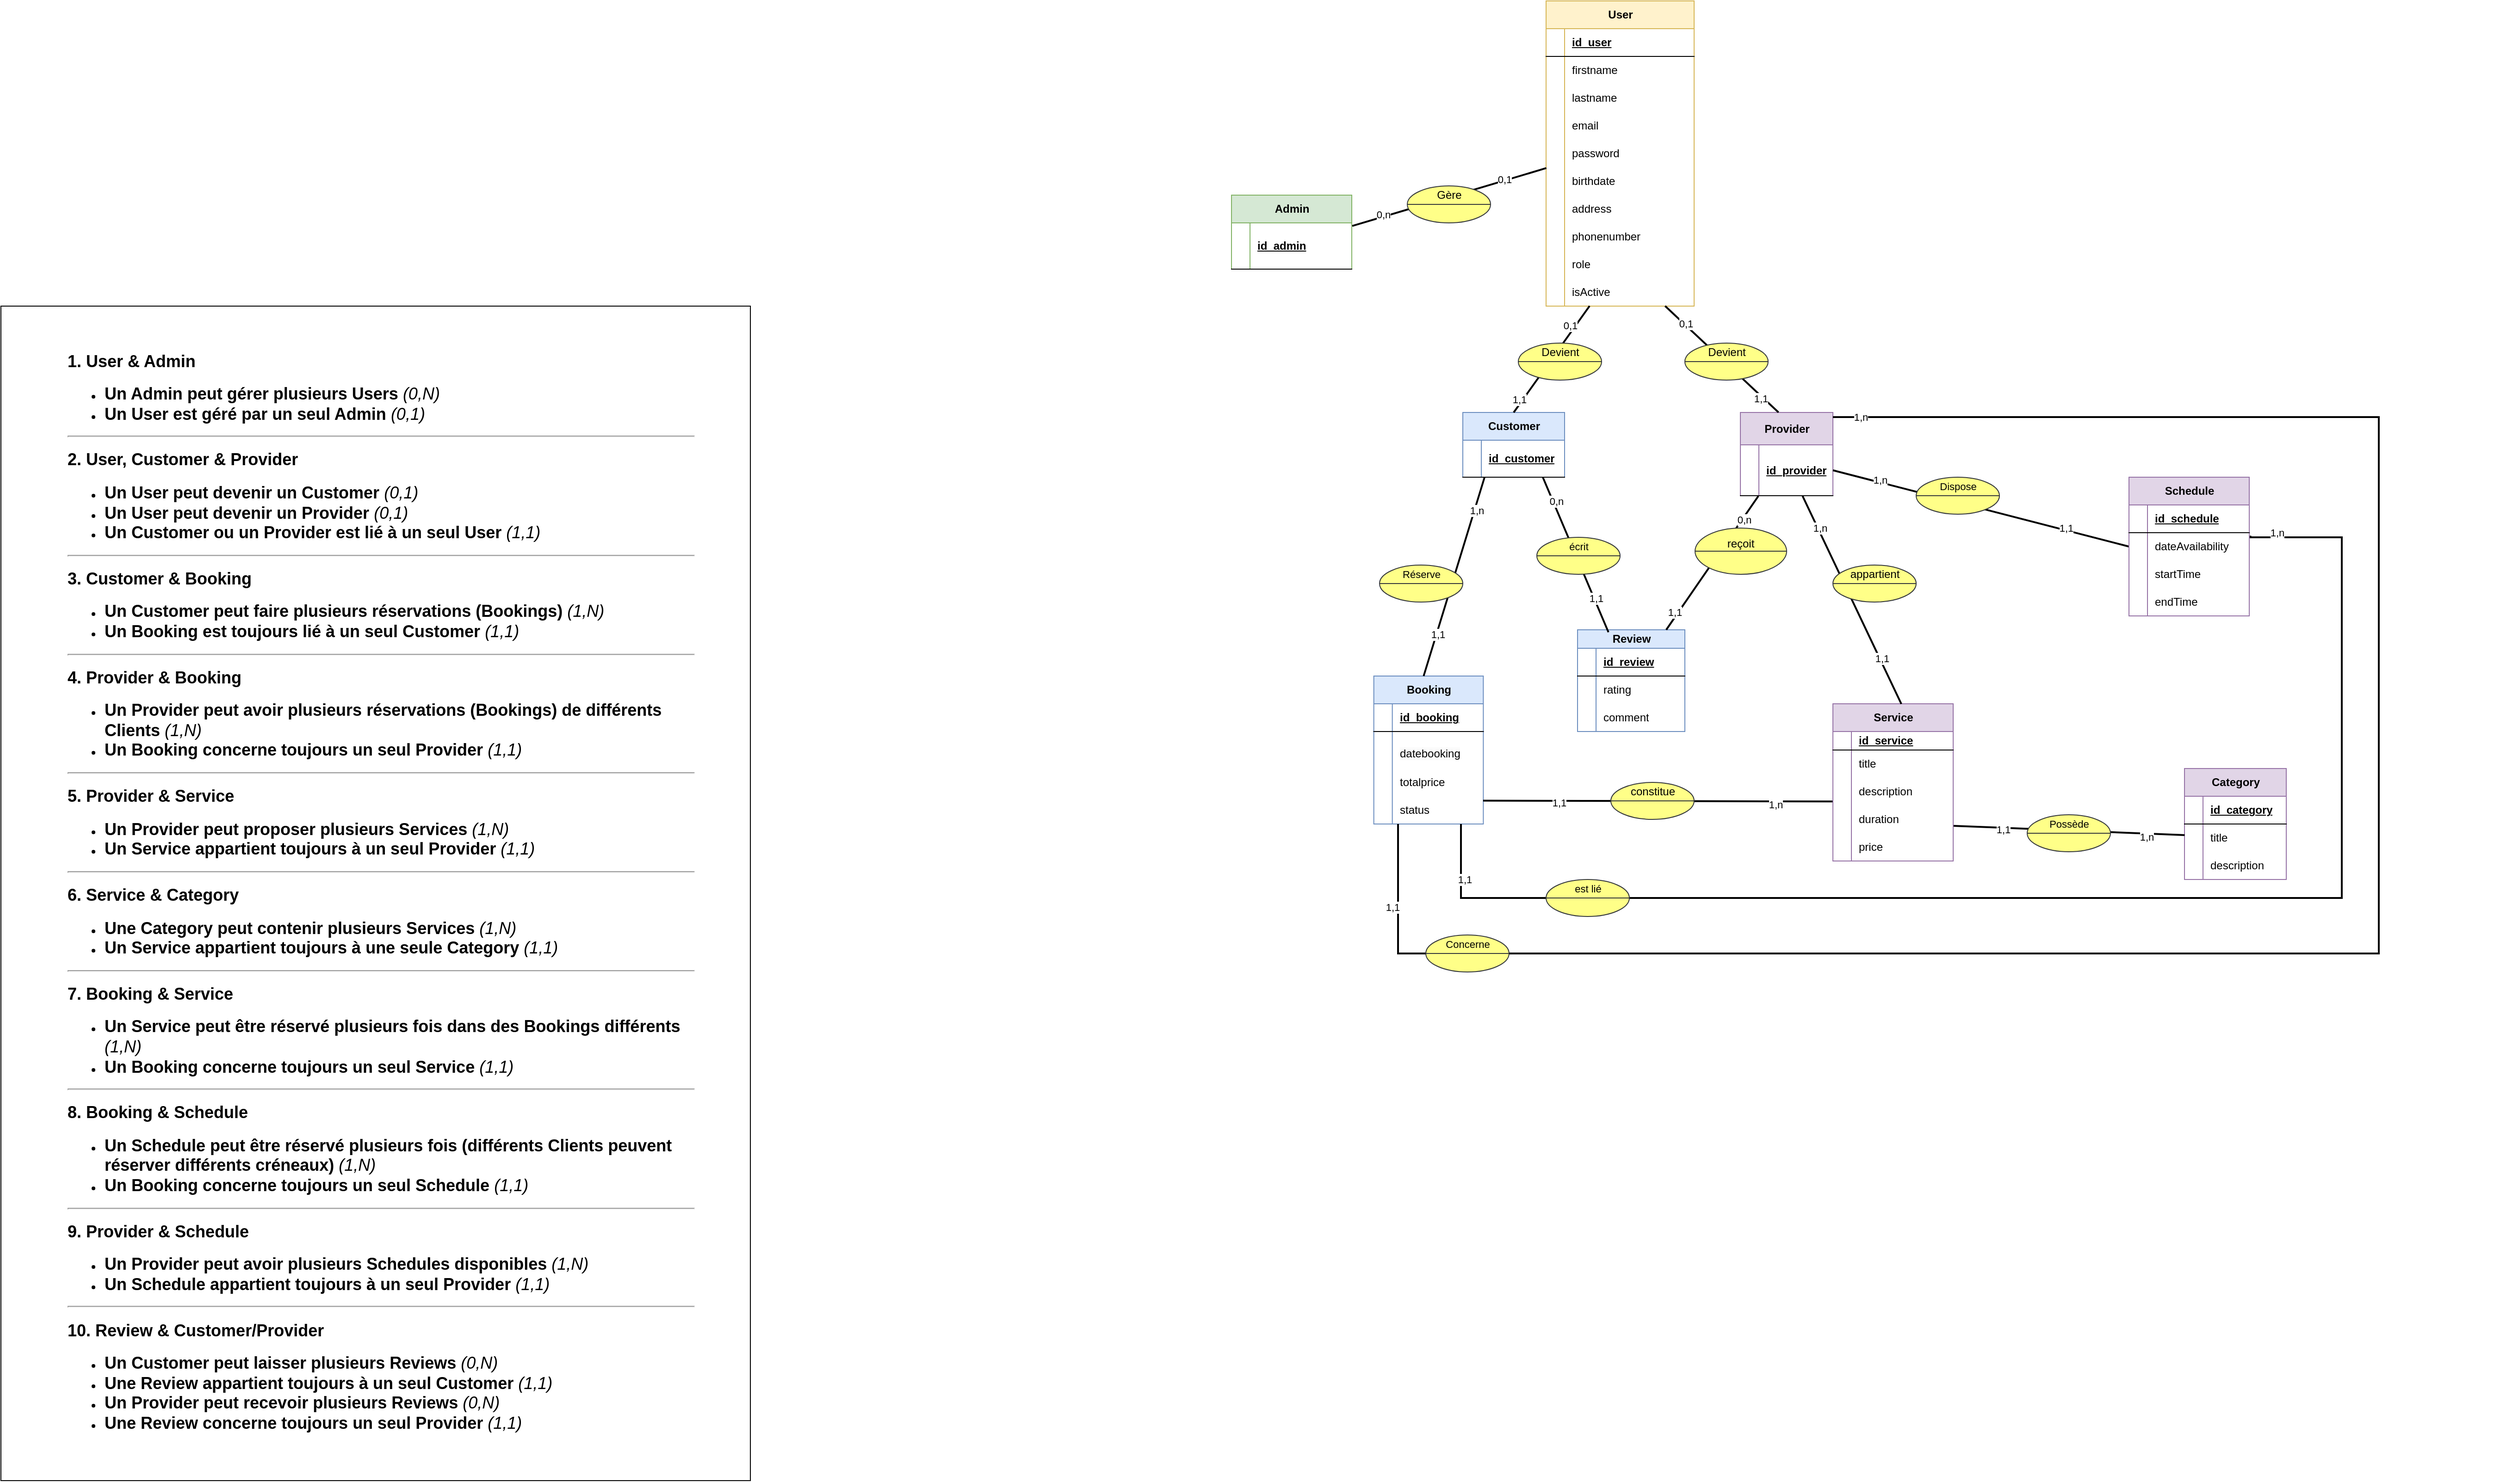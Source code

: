 <mxfile version="26.0.16">
  <diagram id="C5RBs43oDa-KdzZeNtuy" name="Page-1">
    <mxGraphModel dx="3607" dy="2112" grid="1" gridSize="10" guides="1" tooltips="1" connect="1" arrows="1" fold="1" page="1" pageScale="1" pageWidth="827" pageHeight="1169" math="0" shadow="0">
      <root>
        <mxCell id="WIyWlLk6GJQsqaUBKTNV-0" />
        <mxCell id="WIyWlLk6GJQsqaUBKTNV-1" parent="WIyWlLk6GJQsqaUBKTNV-0" />
        <mxCell id="oVY-QLYNFUEoTaVVMja6-0" value="" style="group" parent="WIyWlLk6GJQsqaUBKTNV-1" vertex="1" connectable="0">
          <mxGeometry x="40" y="-330" width="1420" height="1110" as="geometry" />
        </mxCell>
        <mxCell id="IeuhUxRmmoXqAZpo1SSm-284" value="User" style="shape=table;startSize=30;container=1;collapsible=1;childLayout=tableLayout;fixedRows=1;rowLines=0;fontStyle=1;align=center;resizeLast=1;html=1;fillColor=#fff2cc;strokeColor=#d6b656;" parent="oVY-QLYNFUEoTaVVMja6-0" vertex="1">
          <mxGeometry x="390" width="160" height="330.0" as="geometry" />
        </mxCell>
        <mxCell id="IeuhUxRmmoXqAZpo1SSm-285" value="" style="shape=tableRow;horizontal=0;startSize=0;swimlaneHead=0;swimlaneBody=0;fillColor=none;collapsible=0;dropTarget=0;points=[[0,0.5],[1,0.5]];portConstraint=eastwest;top=0;left=0;right=0;bottom=1;" parent="IeuhUxRmmoXqAZpo1SSm-284" vertex="1">
          <mxGeometry y="30" width="160" height="30" as="geometry" />
        </mxCell>
        <mxCell id="IeuhUxRmmoXqAZpo1SSm-286" value="" style="shape=partialRectangle;connectable=0;fillColor=none;top=0;left=0;bottom=0;right=0;fontStyle=1;overflow=hidden;whiteSpace=wrap;html=1;" parent="IeuhUxRmmoXqAZpo1SSm-285" vertex="1">
          <mxGeometry width="20" height="30" as="geometry">
            <mxRectangle width="20" height="30" as="alternateBounds" />
          </mxGeometry>
        </mxCell>
        <mxCell id="IeuhUxRmmoXqAZpo1SSm-287" value="id_user" style="shape=partialRectangle;connectable=0;fillColor=none;top=0;left=0;bottom=0;right=0;align=left;spacingLeft=6;fontStyle=5;overflow=hidden;whiteSpace=wrap;html=1;" parent="IeuhUxRmmoXqAZpo1SSm-285" vertex="1">
          <mxGeometry x="20" width="140" height="30" as="geometry">
            <mxRectangle width="140" height="30" as="alternateBounds" />
          </mxGeometry>
        </mxCell>
        <mxCell id="IeuhUxRmmoXqAZpo1SSm-288" value="" style="shape=tableRow;horizontal=0;startSize=0;swimlaneHead=0;swimlaneBody=0;fillColor=none;collapsible=0;dropTarget=0;points=[[0,0.5],[1,0.5]];portConstraint=eastwest;top=0;left=0;right=0;bottom=0;" parent="IeuhUxRmmoXqAZpo1SSm-284" vertex="1">
          <mxGeometry y="60" width="160" height="30" as="geometry" />
        </mxCell>
        <mxCell id="IeuhUxRmmoXqAZpo1SSm-289" value="" style="shape=partialRectangle;connectable=0;fillColor=none;top=0;left=0;bottom=0;right=0;editable=1;overflow=hidden;whiteSpace=wrap;html=1;" parent="IeuhUxRmmoXqAZpo1SSm-288" vertex="1">
          <mxGeometry width="20" height="30" as="geometry">
            <mxRectangle width="20" height="30" as="alternateBounds" />
          </mxGeometry>
        </mxCell>
        <mxCell id="IeuhUxRmmoXqAZpo1SSm-290" value="firstname&amp;nbsp;" style="shape=partialRectangle;connectable=0;fillColor=none;top=0;left=0;bottom=0;right=0;align=left;spacingLeft=6;overflow=hidden;whiteSpace=wrap;html=1;" parent="IeuhUxRmmoXqAZpo1SSm-288" vertex="1">
          <mxGeometry x="20" width="140" height="30" as="geometry">
            <mxRectangle width="140" height="30" as="alternateBounds" />
          </mxGeometry>
        </mxCell>
        <mxCell id="IeuhUxRmmoXqAZpo1SSm-291" value="" style="shape=tableRow;horizontal=0;startSize=0;swimlaneHead=0;swimlaneBody=0;fillColor=none;collapsible=0;dropTarget=0;points=[[0,0.5],[1,0.5]];portConstraint=eastwest;top=0;left=0;right=0;bottom=0;" parent="IeuhUxRmmoXqAZpo1SSm-284" vertex="1">
          <mxGeometry y="90" width="160" height="30" as="geometry" />
        </mxCell>
        <mxCell id="IeuhUxRmmoXqAZpo1SSm-292" value="" style="shape=partialRectangle;connectable=0;fillColor=none;top=0;left=0;bottom=0;right=0;editable=1;overflow=hidden;whiteSpace=wrap;html=1;" parent="IeuhUxRmmoXqAZpo1SSm-291" vertex="1">
          <mxGeometry width="20" height="30" as="geometry">
            <mxRectangle width="20" height="30" as="alternateBounds" />
          </mxGeometry>
        </mxCell>
        <mxCell id="IeuhUxRmmoXqAZpo1SSm-293" value="lastname" style="shape=partialRectangle;connectable=0;fillColor=none;top=0;left=0;bottom=0;right=0;align=left;spacingLeft=6;overflow=hidden;whiteSpace=wrap;html=1;" parent="IeuhUxRmmoXqAZpo1SSm-291" vertex="1">
          <mxGeometry x="20" width="140" height="30" as="geometry">
            <mxRectangle width="140" height="30" as="alternateBounds" />
          </mxGeometry>
        </mxCell>
        <mxCell id="IeuhUxRmmoXqAZpo1SSm-294" value="" style="shape=tableRow;horizontal=0;startSize=0;swimlaneHead=0;swimlaneBody=0;fillColor=none;collapsible=0;dropTarget=0;points=[[0,0.5],[1,0.5]];portConstraint=eastwest;top=0;left=0;right=0;bottom=0;" parent="IeuhUxRmmoXqAZpo1SSm-284" vertex="1">
          <mxGeometry y="120" width="160" height="30" as="geometry" />
        </mxCell>
        <mxCell id="IeuhUxRmmoXqAZpo1SSm-295" value="" style="shape=partialRectangle;connectable=0;fillColor=none;top=0;left=0;bottom=0;right=0;editable=1;overflow=hidden;whiteSpace=wrap;html=1;" parent="IeuhUxRmmoXqAZpo1SSm-294" vertex="1">
          <mxGeometry width="20" height="30" as="geometry">
            <mxRectangle width="20" height="30" as="alternateBounds" />
          </mxGeometry>
        </mxCell>
        <mxCell id="IeuhUxRmmoXqAZpo1SSm-296" value="email" style="shape=partialRectangle;connectable=0;fillColor=none;top=0;left=0;bottom=0;right=0;align=left;spacingLeft=6;overflow=hidden;whiteSpace=wrap;html=1;" parent="IeuhUxRmmoXqAZpo1SSm-294" vertex="1">
          <mxGeometry x="20" width="140" height="30" as="geometry">
            <mxRectangle width="140" height="30" as="alternateBounds" />
          </mxGeometry>
        </mxCell>
        <mxCell id="SoccBnHSWLBsHFDYlzGv-0" value="" style="shape=tableRow;horizontal=0;startSize=0;swimlaneHead=0;swimlaneBody=0;fillColor=none;collapsible=0;dropTarget=0;points=[[0,0.5],[1,0.5]];portConstraint=eastwest;top=0;left=0;right=0;bottom=0;" parent="IeuhUxRmmoXqAZpo1SSm-284" vertex="1">
          <mxGeometry y="150" width="160" height="30" as="geometry" />
        </mxCell>
        <mxCell id="SoccBnHSWLBsHFDYlzGv-1" value="" style="shape=partialRectangle;connectable=0;fillColor=none;top=0;left=0;bottom=0;right=0;editable=1;overflow=hidden;whiteSpace=wrap;html=1;" parent="SoccBnHSWLBsHFDYlzGv-0" vertex="1">
          <mxGeometry width="20" height="30" as="geometry">
            <mxRectangle width="20" height="30" as="alternateBounds" />
          </mxGeometry>
        </mxCell>
        <mxCell id="SoccBnHSWLBsHFDYlzGv-2" value="password" style="shape=partialRectangle;connectable=0;fillColor=none;top=0;left=0;bottom=0;right=0;align=left;spacingLeft=6;overflow=hidden;whiteSpace=wrap;html=1;" parent="SoccBnHSWLBsHFDYlzGv-0" vertex="1">
          <mxGeometry x="20" width="140" height="30" as="geometry">
            <mxRectangle width="140" height="30" as="alternateBounds" />
          </mxGeometry>
        </mxCell>
        <mxCell id="SoccBnHSWLBsHFDYlzGv-3" value="" style="shape=tableRow;horizontal=0;startSize=0;swimlaneHead=0;swimlaneBody=0;fillColor=none;collapsible=0;dropTarget=0;points=[[0,0.5],[1,0.5]];portConstraint=eastwest;top=0;left=0;right=0;bottom=0;" parent="IeuhUxRmmoXqAZpo1SSm-284" vertex="1">
          <mxGeometry y="180" width="160" height="30" as="geometry" />
        </mxCell>
        <mxCell id="SoccBnHSWLBsHFDYlzGv-4" value="" style="shape=partialRectangle;connectable=0;fillColor=none;top=0;left=0;bottom=0;right=0;editable=1;overflow=hidden;whiteSpace=wrap;html=1;" parent="SoccBnHSWLBsHFDYlzGv-3" vertex="1">
          <mxGeometry width="20" height="30" as="geometry">
            <mxRectangle width="20" height="30" as="alternateBounds" />
          </mxGeometry>
        </mxCell>
        <mxCell id="SoccBnHSWLBsHFDYlzGv-5" value="birthdate" style="shape=partialRectangle;connectable=0;fillColor=none;top=0;left=0;bottom=0;right=0;align=left;spacingLeft=6;overflow=hidden;whiteSpace=wrap;html=1;" parent="SoccBnHSWLBsHFDYlzGv-3" vertex="1">
          <mxGeometry x="20" width="140" height="30" as="geometry">
            <mxRectangle width="140" height="30" as="alternateBounds" />
          </mxGeometry>
        </mxCell>
        <mxCell id="SoccBnHSWLBsHFDYlzGv-6" value="" style="shape=tableRow;horizontal=0;startSize=0;swimlaneHead=0;swimlaneBody=0;fillColor=none;collapsible=0;dropTarget=0;points=[[0,0.5],[1,0.5]];portConstraint=eastwest;top=0;left=0;right=0;bottom=0;" parent="IeuhUxRmmoXqAZpo1SSm-284" vertex="1">
          <mxGeometry y="210" width="160" height="30" as="geometry" />
        </mxCell>
        <mxCell id="SoccBnHSWLBsHFDYlzGv-7" value="" style="shape=partialRectangle;connectable=0;fillColor=none;top=0;left=0;bottom=0;right=0;editable=1;overflow=hidden;whiteSpace=wrap;html=1;" parent="SoccBnHSWLBsHFDYlzGv-6" vertex="1">
          <mxGeometry width="20" height="30" as="geometry">
            <mxRectangle width="20" height="30" as="alternateBounds" />
          </mxGeometry>
        </mxCell>
        <mxCell id="SoccBnHSWLBsHFDYlzGv-8" value="address" style="shape=partialRectangle;connectable=0;fillColor=none;top=0;left=0;bottom=0;right=0;align=left;spacingLeft=6;overflow=hidden;whiteSpace=wrap;html=1;" parent="SoccBnHSWLBsHFDYlzGv-6" vertex="1">
          <mxGeometry x="20" width="140" height="30" as="geometry">
            <mxRectangle width="140" height="30" as="alternateBounds" />
          </mxGeometry>
        </mxCell>
        <mxCell id="SoccBnHSWLBsHFDYlzGv-9" value="" style="shape=tableRow;horizontal=0;startSize=0;swimlaneHead=0;swimlaneBody=0;fillColor=none;collapsible=0;dropTarget=0;points=[[0,0.5],[1,0.5]];portConstraint=eastwest;top=0;left=0;right=0;bottom=0;" parent="IeuhUxRmmoXqAZpo1SSm-284" vertex="1">
          <mxGeometry y="240" width="160" height="30" as="geometry" />
        </mxCell>
        <mxCell id="SoccBnHSWLBsHFDYlzGv-10" value="" style="shape=partialRectangle;connectable=0;fillColor=none;top=0;left=0;bottom=0;right=0;editable=1;overflow=hidden;whiteSpace=wrap;html=1;" parent="SoccBnHSWLBsHFDYlzGv-9" vertex="1">
          <mxGeometry width="20" height="30" as="geometry">
            <mxRectangle width="20" height="30" as="alternateBounds" />
          </mxGeometry>
        </mxCell>
        <mxCell id="SoccBnHSWLBsHFDYlzGv-11" value="phonenumber" style="shape=partialRectangle;connectable=0;fillColor=none;top=0;left=0;bottom=0;right=0;align=left;spacingLeft=6;overflow=hidden;whiteSpace=wrap;html=1;" parent="SoccBnHSWLBsHFDYlzGv-9" vertex="1">
          <mxGeometry x="20" width="140" height="30" as="geometry">
            <mxRectangle width="140" height="30" as="alternateBounds" />
          </mxGeometry>
        </mxCell>
        <mxCell id="SoccBnHSWLBsHFDYlzGv-12" value="" style="shape=tableRow;horizontal=0;startSize=0;swimlaneHead=0;swimlaneBody=0;fillColor=none;collapsible=0;dropTarget=0;points=[[0,0.5],[1,0.5]];portConstraint=eastwest;top=0;left=0;right=0;bottom=0;" parent="IeuhUxRmmoXqAZpo1SSm-284" vertex="1">
          <mxGeometry y="270" width="160" height="30" as="geometry" />
        </mxCell>
        <mxCell id="SoccBnHSWLBsHFDYlzGv-13" value="" style="shape=partialRectangle;connectable=0;fillColor=none;top=0;left=0;bottom=0;right=0;editable=1;overflow=hidden;whiteSpace=wrap;html=1;" parent="SoccBnHSWLBsHFDYlzGv-12" vertex="1">
          <mxGeometry width="20" height="30" as="geometry">
            <mxRectangle width="20" height="30" as="alternateBounds" />
          </mxGeometry>
        </mxCell>
        <mxCell id="SoccBnHSWLBsHFDYlzGv-14" value="role" style="shape=partialRectangle;connectable=0;fillColor=none;top=0;left=0;bottom=0;right=0;align=left;spacingLeft=6;overflow=hidden;whiteSpace=wrap;html=1;" parent="SoccBnHSWLBsHFDYlzGv-12" vertex="1">
          <mxGeometry x="20" width="140" height="30" as="geometry">
            <mxRectangle width="140" height="30" as="alternateBounds" />
          </mxGeometry>
        </mxCell>
        <mxCell id="SoccBnHSWLBsHFDYlzGv-15" value="" style="shape=tableRow;horizontal=0;startSize=0;swimlaneHead=0;swimlaneBody=0;fillColor=none;collapsible=0;dropTarget=0;points=[[0,0.5],[1,0.5]];portConstraint=eastwest;top=0;left=0;right=0;bottom=0;" parent="IeuhUxRmmoXqAZpo1SSm-284" vertex="1">
          <mxGeometry y="300" width="160" height="30" as="geometry" />
        </mxCell>
        <mxCell id="SoccBnHSWLBsHFDYlzGv-16" value="" style="shape=partialRectangle;connectable=0;fillColor=none;top=0;left=0;bottom=0;right=0;editable=1;overflow=hidden;whiteSpace=wrap;html=1;" parent="SoccBnHSWLBsHFDYlzGv-15" vertex="1">
          <mxGeometry width="20" height="30" as="geometry">
            <mxRectangle width="20" height="30" as="alternateBounds" />
          </mxGeometry>
        </mxCell>
        <mxCell id="SoccBnHSWLBsHFDYlzGv-17" value="isActive" style="shape=partialRectangle;connectable=0;fillColor=none;top=0;left=0;bottom=0;right=0;align=left;spacingLeft=6;overflow=hidden;whiteSpace=wrap;html=1;" parent="SoccBnHSWLBsHFDYlzGv-15" vertex="1">
          <mxGeometry x="20" width="140" height="30" as="geometry">
            <mxRectangle width="140" height="30" as="alternateBounds" />
          </mxGeometry>
        </mxCell>
        <mxCell id="SoccBnHSWLBsHFDYlzGv-18" value="Customer" style="shape=table;startSize=30;container=1;collapsible=1;childLayout=tableLayout;fixedRows=1;rowLines=0;fontStyle=1;align=center;resizeLast=1;html=1;fillColor=#dae8fc;strokeColor=#6c8ebf;" parent="oVY-QLYNFUEoTaVVMja6-0" vertex="1">
          <mxGeometry x="300" y="445" width="110" height="70" as="geometry" />
        </mxCell>
        <mxCell id="SoccBnHSWLBsHFDYlzGv-19" value="" style="shape=tableRow;horizontal=0;startSize=0;swimlaneHead=0;swimlaneBody=0;fillColor=none;collapsible=0;dropTarget=0;points=[[0,0.5],[1,0.5]];portConstraint=eastwest;top=0;left=0;right=0;bottom=1;" parent="SoccBnHSWLBsHFDYlzGv-18" vertex="1">
          <mxGeometry y="30" width="110" height="40" as="geometry" />
        </mxCell>
        <mxCell id="SoccBnHSWLBsHFDYlzGv-20" value="" style="shape=partialRectangle;connectable=0;fillColor=none;top=0;left=0;bottom=0;right=0;fontStyle=1;overflow=hidden;whiteSpace=wrap;html=1;" parent="SoccBnHSWLBsHFDYlzGv-19" vertex="1">
          <mxGeometry width="20" height="40" as="geometry">
            <mxRectangle width="20" height="40" as="alternateBounds" />
          </mxGeometry>
        </mxCell>
        <mxCell id="SoccBnHSWLBsHFDYlzGv-21" value="id_customer" style="shape=partialRectangle;connectable=0;fillColor=none;top=0;left=0;bottom=0;right=0;align=left;spacingLeft=6;fontStyle=5;overflow=hidden;whiteSpace=wrap;html=1;" parent="SoccBnHSWLBsHFDYlzGv-19" vertex="1">
          <mxGeometry x="20" width="90" height="40" as="geometry">
            <mxRectangle width="90" height="40" as="alternateBounds" />
          </mxGeometry>
        </mxCell>
        <mxCell id="SoccBnHSWLBsHFDYlzGv-49" value="Provider" style="shape=table;startSize=35;container=1;collapsible=1;childLayout=tableLayout;fixedRows=1;rowLines=0;fontStyle=1;align=center;resizeLast=1;html=1;fillColor=#e1d5e7;strokeColor=#9673a6;" parent="oVY-QLYNFUEoTaVVMja6-0" vertex="1">
          <mxGeometry x="600" y="445" width="100" height="90" as="geometry" />
        </mxCell>
        <mxCell id="SoccBnHSWLBsHFDYlzGv-50" value="" style="shape=tableRow;horizontal=0;startSize=0;swimlaneHead=0;swimlaneBody=0;fillColor=none;collapsible=0;dropTarget=0;points=[[0,0.5],[1,0.5]];portConstraint=eastwest;top=0;left=0;right=0;bottom=1;" parent="SoccBnHSWLBsHFDYlzGv-49" vertex="1">
          <mxGeometry y="35" width="100" height="55" as="geometry" />
        </mxCell>
        <mxCell id="SoccBnHSWLBsHFDYlzGv-51" value="" style="shape=partialRectangle;connectable=0;fillColor=none;top=0;left=0;bottom=0;right=0;fontStyle=1;overflow=hidden;whiteSpace=wrap;html=1;" parent="SoccBnHSWLBsHFDYlzGv-50" vertex="1">
          <mxGeometry width="20" height="55" as="geometry">
            <mxRectangle width="20" height="55" as="alternateBounds" />
          </mxGeometry>
        </mxCell>
        <mxCell id="SoccBnHSWLBsHFDYlzGv-52" value="id_provider" style="shape=partialRectangle;connectable=0;fillColor=none;top=0;left=0;bottom=0;right=0;align=left;spacingLeft=6;fontStyle=5;overflow=hidden;whiteSpace=wrap;html=1;" parent="SoccBnHSWLBsHFDYlzGv-50" vertex="1">
          <mxGeometry x="20" width="80" height="55" as="geometry">
            <mxRectangle width="80" height="55" as="alternateBounds" />
          </mxGeometry>
        </mxCell>
        <mxCell id="SoccBnHSWLBsHFDYlzGv-80" value="Admin" style="shape=table;startSize=30;container=1;collapsible=1;childLayout=tableLayout;fixedRows=1;rowLines=0;fontStyle=1;align=center;resizeLast=1;html=1;fillColor=#d5e8d4;strokeColor=#82b366;" parent="oVY-QLYNFUEoTaVVMja6-0" vertex="1">
          <mxGeometry x="50" y="210" width="130" height="80" as="geometry" />
        </mxCell>
        <mxCell id="SoccBnHSWLBsHFDYlzGv-81" value="" style="shape=tableRow;horizontal=0;startSize=0;swimlaneHead=0;swimlaneBody=0;fillColor=none;collapsible=0;dropTarget=0;points=[[0,0.5],[1,0.5]];portConstraint=eastwest;top=0;left=0;right=0;bottom=1;" parent="SoccBnHSWLBsHFDYlzGv-80" vertex="1">
          <mxGeometry y="30" width="130" height="50" as="geometry" />
        </mxCell>
        <mxCell id="SoccBnHSWLBsHFDYlzGv-82" value="" style="shape=partialRectangle;connectable=0;fillColor=none;top=0;left=0;bottom=0;right=0;fontStyle=1;overflow=hidden;whiteSpace=wrap;html=1;" parent="SoccBnHSWLBsHFDYlzGv-81" vertex="1">
          <mxGeometry width="20" height="50" as="geometry">
            <mxRectangle width="20" height="50" as="alternateBounds" />
          </mxGeometry>
        </mxCell>
        <mxCell id="SoccBnHSWLBsHFDYlzGv-83" value="id_admin" style="shape=partialRectangle;connectable=0;fillColor=none;top=0;left=0;bottom=0;right=0;align=left;spacingLeft=6;fontStyle=5;overflow=hidden;whiteSpace=wrap;html=1;" parent="SoccBnHSWLBsHFDYlzGv-81" vertex="1">
          <mxGeometry x="20" width="110" height="50" as="geometry">
            <mxRectangle width="110" height="50" as="alternateBounds" />
          </mxGeometry>
        </mxCell>
        <mxCell id="SoccBnHSWLBsHFDYlzGv-236" value="Category" style="shape=table;startSize=30;container=1;collapsible=1;childLayout=tableLayout;fixedRows=1;rowLines=0;fontStyle=1;align=center;resizeLast=1;html=1;fillColor=#e1d5e7;strokeColor=#9673a6;" parent="oVY-QLYNFUEoTaVVMja6-0" vertex="1">
          <mxGeometry x="1080" y="830" width="110" height="120" as="geometry" />
        </mxCell>
        <mxCell id="SoccBnHSWLBsHFDYlzGv-237" value="" style="shape=tableRow;horizontal=0;startSize=0;swimlaneHead=0;swimlaneBody=0;fillColor=none;collapsible=0;dropTarget=0;points=[[0,0.5],[1,0.5]];portConstraint=eastwest;top=0;left=0;right=0;bottom=1;" parent="SoccBnHSWLBsHFDYlzGv-236" vertex="1">
          <mxGeometry y="30" width="110" height="30" as="geometry" />
        </mxCell>
        <mxCell id="SoccBnHSWLBsHFDYlzGv-238" value="" style="shape=partialRectangle;connectable=0;fillColor=none;top=0;left=0;bottom=0;right=0;fontStyle=1;overflow=hidden;whiteSpace=wrap;html=1;" parent="SoccBnHSWLBsHFDYlzGv-237" vertex="1">
          <mxGeometry width="20" height="30" as="geometry">
            <mxRectangle width="20" height="30" as="alternateBounds" />
          </mxGeometry>
        </mxCell>
        <mxCell id="SoccBnHSWLBsHFDYlzGv-239" value="id_category" style="shape=partialRectangle;connectable=0;fillColor=none;top=0;left=0;bottom=0;right=0;align=left;spacingLeft=6;fontStyle=5;overflow=hidden;whiteSpace=wrap;html=1;" parent="SoccBnHSWLBsHFDYlzGv-237" vertex="1">
          <mxGeometry x="20" width="90" height="30" as="geometry">
            <mxRectangle width="90" height="30" as="alternateBounds" />
          </mxGeometry>
        </mxCell>
        <mxCell id="SoccBnHSWLBsHFDYlzGv-240" value="" style="shape=tableRow;horizontal=0;startSize=0;swimlaneHead=0;swimlaneBody=0;fillColor=none;collapsible=0;dropTarget=0;points=[[0,0.5],[1,0.5]];portConstraint=eastwest;top=0;left=0;right=0;bottom=0;" parent="SoccBnHSWLBsHFDYlzGv-236" vertex="1">
          <mxGeometry y="60" width="110" height="30" as="geometry" />
        </mxCell>
        <mxCell id="SoccBnHSWLBsHFDYlzGv-241" value="" style="shape=partialRectangle;connectable=0;fillColor=none;top=0;left=0;bottom=0;right=0;editable=1;overflow=hidden;whiteSpace=wrap;html=1;" parent="SoccBnHSWLBsHFDYlzGv-240" vertex="1">
          <mxGeometry width="20" height="30" as="geometry">
            <mxRectangle width="20" height="30" as="alternateBounds" />
          </mxGeometry>
        </mxCell>
        <mxCell id="SoccBnHSWLBsHFDYlzGv-242" value="title" style="shape=partialRectangle;connectable=0;fillColor=none;top=0;left=0;bottom=0;right=0;align=left;spacingLeft=6;overflow=hidden;whiteSpace=wrap;html=1;" parent="SoccBnHSWLBsHFDYlzGv-240" vertex="1">
          <mxGeometry x="20" width="90" height="30" as="geometry">
            <mxRectangle width="90" height="30" as="alternateBounds" />
          </mxGeometry>
        </mxCell>
        <mxCell id="SoccBnHSWLBsHFDYlzGv-243" value="" style="shape=tableRow;horizontal=0;startSize=0;swimlaneHead=0;swimlaneBody=0;fillColor=none;collapsible=0;dropTarget=0;points=[[0,0.5],[1,0.5]];portConstraint=eastwest;top=0;left=0;right=0;bottom=0;" parent="SoccBnHSWLBsHFDYlzGv-236" vertex="1">
          <mxGeometry y="90" width="110" height="30" as="geometry" />
        </mxCell>
        <mxCell id="SoccBnHSWLBsHFDYlzGv-244" value="" style="shape=partialRectangle;connectable=0;fillColor=none;top=0;left=0;bottom=0;right=0;editable=1;overflow=hidden;whiteSpace=wrap;html=1;" parent="SoccBnHSWLBsHFDYlzGv-243" vertex="1">
          <mxGeometry width="20" height="30" as="geometry">
            <mxRectangle width="20" height="30" as="alternateBounds" />
          </mxGeometry>
        </mxCell>
        <mxCell id="SoccBnHSWLBsHFDYlzGv-245" value="description" style="shape=partialRectangle;connectable=0;fillColor=none;top=0;left=0;bottom=0;right=0;align=left;spacingLeft=6;overflow=hidden;whiteSpace=wrap;html=1;" parent="SoccBnHSWLBsHFDYlzGv-243" vertex="1">
          <mxGeometry x="20" width="90" height="30" as="geometry">
            <mxRectangle width="90" height="30" as="alternateBounds" />
          </mxGeometry>
        </mxCell>
        <mxCell id="SoccBnHSWLBsHFDYlzGv-283" value="" style="group" parent="oVY-QLYNFUEoTaVVMja6-0" vertex="1" connectable="0">
          <mxGeometry x="170" y="730" width="186" height="280" as="geometry" />
        </mxCell>
        <mxCell id="SoccBnHSWLBsHFDYlzGv-142" value="Booking" style="shape=table;startSize=30;container=1;collapsible=1;childLayout=tableLayout;fixedRows=1;rowLines=0;fontStyle=1;align=center;resizeLast=1;html=1;fillColor=#dae8fc;strokeColor=#6c8ebf;" parent="SoccBnHSWLBsHFDYlzGv-283" vertex="1">
          <mxGeometry x="33.818" width="118.364" height="160" as="geometry" />
        </mxCell>
        <mxCell id="SoccBnHSWLBsHFDYlzGv-143" value="" style="shape=tableRow;horizontal=0;startSize=0;swimlaneHead=0;swimlaneBody=0;fillColor=none;collapsible=0;dropTarget=0;points=[[0,0.5],[1,0.5]];portConstraint=eastwest;top=0;left=0;right=0;bottom=1;" parent="SoccBnHSWLBsHFDYlzGv-142" vertex="1">
          <mxGeometry y="30" width="118.364" height="30" as="geometry" />
        </mxCell>
        <mxCell id="SoccBnHSWLBsHFDYlzGv-144" value="" style="shape=partialRectangle;connectable=0;fillColor=none;top=0;left=0;bottom=0;right=0;fontStyle=1;overflow=hidden;whiteSpace=wrap;html=1;" parent="SoccBnHSWLBsHFDYlzGv-143" vertex="1">
          <mxGeometry width="20" height="30" as="geometry">
            <mxRectangle width="20" height="30" as="alternateBounds" />
          </mxGeometry>
        </mxCell>
        <mxCell id="SoccBnHSWLBsHFDYlzGv-145" value="id_booking" style="shape=partialRectangle;connectable=0;fillColor=none;top=0;left=0;bottom=0;right=0;align=left;spacingLeft=6;fontStyle=5;overflow=hidden;whiteSpace=wrap;html=1;" parent="SoccBnHSWLBsHFDYlzGv-143" vertex="1">
          <mxGeometry x="20" width="98.364" height="30" as="geometry">
            <mxRectangle width="98.364" height="30" as="alternateBounds" />
          </mxGeometry>
        </mxCell>
        <mxCell id="SoccBnHSWLBsHFDYlzGv-146" value="" style="shape=tableRow;horizontal=0;startSize=0;swimlaneHead=0;swimlaneBody=0;fillColor=none;collapsible=0;dropTarget=0;points=[[0,0.5],[1,0.5]];portConstraint=eastwest;top=0;left=0;right=0;bottom=0;" parent="SoccBnHSWLBsHFDYlzGv-142" vertex="1">
          <mxGeometry y="60" width="118.364" height="40" as="geometry" />
        </mxCell>
        <mxCell id="SoccBnHSWLBsHFDYlzGv-147" value="" style="shape=partialRectangle;connectable=0;fillColor=none;top=0;left=0;bottom=0;right=0;editable=1;overflow=hidden;whiteSpace=wrap;html=1;" parent="SoccBnHSWLBsHFDYlzGv-146" vertex="1">
          <mxGeometry width="20" height="40" as="geometry">
            <mxRectangle width="20" height="40" as="alternateBounds" />
          </mxGeometry>
        </mxCell>
        <mxCell id="SoccBnHSWLBsHFDYlzGv-148" value="&lt;br&gt;&lt;span style=&quot;color: rgb(0, 0, 0); font-family: Helvetica; font-size: 12px; font-style: normal; font-variant-ligatures: normal; font-variant-caps: normal; font-weight: 400; letter-spacing: normal; orphans: 2; text-align: left; text-indent: 0px; text-transform: none; widows: 2; word-spacing: 0px; -webkit-text-stroke-width: 0px; white-space: normal; background-color: rgb(251, 251, 251); text-decoration-thickness: initial; text-decoration-style: initial; text-decoration-color: initial; float: none; display: inline !important;&quot;&gt;datebooking&lt;/span&gt;&lt;div&gt;&lt;br/&gt;&lt;/div&gt;" style="shape=partialRectangle;connectable=0;fillColor=none;top=0;left=0;bottom=0;right=0;align=left;spacingLeft=6;overflow=hidden;whiteSpace=wrap;html=1;" parent="SoccBnHSWLBsHFDYlzGv-146" vertex="1">
          <mxGeometry x="20" width="98.364" height="40" as="geometry">
            <mxRectangle width="98.364" height="40" as="alternateBounds" />
          </mxGeometry>
        </mxCell>
        <mxCell id="SoccBnHSWLBsHFDYlzGv-149" value="" style="shape=tableRow;horizontal=0;startSize=0;swimlaneHead=0;swimlaneBody=0;fillColor=none;collapsible=0;dropTarget=0;points=[[0,0.5],[1,0.5]];portConstraint=eastwest;top=0;left=0;right=0;bottom=0;" parent="SoccBnHSWLBsHFDYlzGv-142" vertex="1">
          <mxGeometry y="100" width="118.364" height="30" as="geometry" />
        </mxCell>
        <mxCell id="SoccBnHSWLBsHFDYlzGv-150" value="" style="shape=partialRectangle;connectable=0;fillColor=none;top=0;left=0;bottom=0;right=0;editable=1;overflow=hidden;whiteSpace=wrap;html=1;" parent="SoccBnHSWLBsHFDYlzGv-149" vertex="1">
          <mxGeometry width="20" height="30" as="geometry">
            <mxRectangle width="20" height="30" as="alternateBounds" />
          </mxGeometry>
        </mxCell>
        <mxCell id="SoccBnHSWLBsHFDYlzGv-151" value="totalprice" style="shape=partialRectangle;connectable=0;fillColor=none;top=0;left=0;bottom=0;right=0;align=left;spacingLeft=6;overflow=hidden;whiteSpace=wrap;html=1;" parent="SoccBnHSWLBsHFDYlzGv-149" vertex="1">
          <mxGeometry x="20" width="98.364" height="30" as="geometry">
            <mxRectangle width="98.364" height="30" as="alternateBounds" />
          </mxGeometry>
        </mxCell>
        <mxCell id="SoccBnHSWLBsHFDYlzGv-279" value="" style="shape=tableRow;horizontal=0;startSize=0;swimlaneHead=0;swimlaneBody=0;fillColor=none;collapsible=0;dropTarget=0;points=[[0,0.5],[1,0.5]];portConstraint=eastwest;top=0;left=0;right=0;bottom=0;" parent="SoccBnHSWLBsHFDYlzGv-142" vertex="1">
          <mxGeometry y="130" width="118.364" height="30" as="geometry" />
        </mxCell>
        <mxCell id="SoccBnHSWLBsHFDYlzGv-280" value="" style="shape=partialRectangle;connectable=0;fillColor=none;top=0;left=0;bottom=0;right=0;editable=1;overflow=hidden;whiteSpace=wrap;html=1;" parent="SoccBnHSWLBsHFDYlzGv-279" vertex="1">
          <mxGeometry width="20" height="30" as="geometry">
            <mxRectangle width="20" height="30" as="alternateBounds" />
          </mxGeometry>
        </mxCell>
        <mxCell id="SoccBnHSWLBsHFDYlzGv-281" value="status&amp;nbsp;" style="shape=partialRectangle;connectable=0;fillColor=none;top=0;left=0;bottom=0;right=0;align=left;spacingLeft=6;overflow=hidden;whiteSpace=wrap;html=1;" parent="SoccBnHSWLBsHFDYlzGv-279" vertex="1">
          <mxGeometry x="20" width="98.364" height="30" as="geometry">
            <mxRectangle width="98.364" height="30" as="alternateBounds" />
          </mxGeometry>
        </mxCell>
        <mxCell id="SoccBnHSWLBsHFDYlzGv-275" value="" style="shape=partialRectangle;connectable=0;fillColor=none;top=0;left=0;bottom=0;right=0;fontStyle=1;overflow=hidden;whiteSpace=wrap;html=1;" parent="SoccBnHSWLBsHFDYlzGv-283" vertex="1">
          <mxGeometry y="220" width="25.364" height="30" as="geometry">
            <mxRectangle width="30" height="30" as="alternateBounds" />
          </mxGeometry>
        </mxCell>
        <mxCell id="SoccBnHSWLBsHFDYlzGv-276" value="" style="shape=partialRectangle;connectable=0;fillColor=none;top=0;left=0;bottom=0;right=0;fontStyle=1;overflow=hidden;whiteSpace=wrap;html=1;" parent="SoccBnHSWLBsHFDYlzGv-283" vertex="1">
          <mxGeometry y="190" width="25.364" height="30" as="geometry">
            <mxRectangle width="30" height="30" as="alternateBounds" />
          </mxGeometry>
        </mxCell>
        <mxCell id="SoccBnHSWLBsHFDYlzGv-277" value="" style="shape=partialRectangle;connectable=0;fillColor=none;top=0;left=0;bottom=0;right=0;fontStyle=1;overflow=hidden;whiteSpace=wrap;html=1;" parent="SoccBnHSWLBsHFDYlzGv-283" vertex="1">
          <mxGeometry y="160" width="25.364" height="30" as="geometry">
            <mxRectangle width="30" height="30" as="alternateBounds" />
          </mxGeometry>
        </mxCell>
        <mxCell id="SoccBnHSWLBsHFDYlzGv-278" value="" style="shape=partialRectangle;connectable=0;fillColor=none;top=0;left=0;bottom=0;right=0;fontStyle=1;overflow=hidden;whiteSpace=wrap;html=1;" parent="SoccBnHSWLBsHFDYlzGv-283" vertex="1">
          <mxGeometry y="250" width="25.364" height="30" as="geometry">
            <mxRectangle width="30" height="30" as="alternateBounds" />
          </mxGeometry>
        </mxCell>
        <mxCell id="SoccBnHSWLBsHFDYlzGv-289" value="" style="group" parent="oVY-QLYNFUEoTaVVMja6-0" vertex="1" connectable="0">
          <mxGeometry x="700" y="760" width="220" height="270" as="geometry" />
        </mxCell>
        <mxCell id="SoccBnHSWLBsHFDYlzGv-205" value="Service" style="shape=table;startSize=30;container=1;collapsible=1;childLayout=tableLayout;fixedRows=1;rowLines=0;fontStyle=1;align=center;resizeLast=1;html=1;fillColor=#e1d5e7;strokeColor=#9673a6;" parent="SoccBnHSWLBsHFDYlzGv-289" vertex="1">
          <mxGeometry width="130" height="170" as="geometry" />
        </mxCell>
        <mxCell id="SoccBnHSWLBsHFDYlzGv-206" value="" style="shape=tableRow;horizontal=0;startSize=0;swimlaneHead=0;swimlaneBody=0;fillColor=none;collapsible=0;dropTarget=0;points=[[0,0.5],[1,0.5]];portConstraint=eastwest;top=0;left=0;right=0;bottom=1;" parent="SoccBnHSWLBsHFDYlzGv-205" vertex="1">
          <mxGeometry y="30" width="130" height="20" as="geometry" />
        </mxCell>
        <mxCell id="SoccBnHSWLBsHFDYlzGv-207" value="" style="shape=partialRectangle;connectable=0;fillColor=none;top=0;left=0;bottom=0;right=0;fontStyle=1;overflow=hidden;whiteSpace=wrap;html=1;" parent="SoccBnHSWLBsHFDYlzGv-206" vertex="1">
          <mxGeometry width="20" height="20" as="geometry">
            <mxRectangle width="20" height="20" as="alternateBounds" />
          </mxGeometry>
        </mxCell>
        <mxCell id="SoccBnHSWLBsHFDYlzGv-208" value="id_service" style="shape=partialRectangle;connectable=0;fillColor=none;top=0;left=0;bottom=0;right=0;align=left;spacingLeft=6;fontStyle=5;overflow=hidden;whiteSpace=wrap;html=1;" parent="SoccBnHSWLBsHFDYlzGv-206" vertex="1">
          <mxGeometry x="20" width="110" height="20" as="geometry">
            <mxRectangle width="110" height="20" as="alternateBounds" />
          </mxGeometry>
        </mxCell>
        <mxCell id="SoccBnHSWLBsHFDYlzGv-209" value="" style="shape=tableRow;horizontal=0;startSize=0;swimlaneHead=0;swimlaneBody=0;fillColor=none;collapsible=0;dropTarget=0;points=[[0,0.5],[1,0.5]];portConstraint=eastwest;top=0;left=0;right=0;bottom=0;" parent="SoccBnHSWLBsHFDYlzGv-205" vertex="1">
          <mxGeometry y="50" width="130" height="30" as="geometry" />
        </mxCell>
        <mxCell id="SoccBnHSWLBsHFDYlzGv-210" value="" style="shape=partialRectangle;connectable=0;fillColor=none;top=0;left=0;bottom=0;right=0;editable=1;overflow=hidden;whiteSpace=wrap;html=1;" parent="SoccBnHSWLBsHFDYlzGv-209" vertex="1">
          <mxGeometry width="20" height="30" as="geometry">
            <mxRectangle width="20" height="30" as="alternateBounds" />
          </mxGeometry>
        </mxCell>
        <mxCell id="SoccBnHSWLBsHFDYlzGv-211" value="&lt;span style=&quot;text-wrap-mode: nowrap;&quot;&gt;title&lt;/span&gt;" style="shape=partialRectangle;connectable=0;fillColor=none;top=0;left=0;bottom=0;right=0;align=left;spacingLeft=6;overflow=hidden;whiteSpace=wrap;html=1;" parent="SoccBnHSWLBsHFDYlzGv-209" vertex="1">
          <mxGeometry x="20" width="110" height="30" as="geometry">
            <mxRectangle width="110" height="30" as="alternateBounds" />
          </mxGeometry>
        </mxCell>
        <mxCell id="SoccBnHSWLBsHFDYlzGv-212" value="" style="shape=tableRow;horizontal=0;startSize=0;swimlaneHead=0;swimlaneBody=0;fillColor=none;collapsible=0;dropTarget=0;points=[[0,0.5],[1,0.5]];portConstraint=eastwest;top=0;left=0;right=0;bottom=0;" parent="SoccBnHSWLBsHFDYlzGv-205" vertex="1">
          <mxGeometry y="80" width="130" height="30" as="geometry" />
        </mxCell>
        <mxCell id="SoccBnHSWLBsHFDYlzGv-213" value="" style="shape=partialRectangle;connectable=0;fillColor=none;top=0;left=0;bottom=0;right=0;editable=1;overflow=hidden;whiteSpace=wrap;html=1;" parent="SoccBnHSWLBsHFDYlzGv-212" vertex="1">
          <mxGeometry width="20" height="30" as="geometry">
            <mxRectangle width="20" height="30" as="alternateBounds" />
          </mxGeometry>
        </mxCell>
        <mxCell id="SoccBnHSWLBsHFDYlzGv-214" value="&lt;span style=&quot;text-wrap-mode: nowrap;&quot;&gt;description&lt;/span&gt;" style="shape=partialRectangle;connectable=0;fillColor=none;top=0;left=0;bottom=0;right=0;align=left;spacingLeft=6;overflow=hidden;whiteSpace=wrap;html=1;" parent="SoccBnHSWLBsHFDYlzGv-212" vertex="1">
          <mxGeometry x="20" width="110" height="30" as="geometry">
            <mxRectangle width="110" height="30" as="alternateBounds" />
          </mxGeometry>
        </mxCell>
        <mxCell id="SoccBnHSWLBsHFDYlzGv-215" value="" style="shape=tableRow;horizontal=0;startSize=0;swimlaneHead=0;swimlaneBody=0;fillColor=none;collapsible=0;dropTarget=0;points=[[0,0.5],[1,0.5]];portConstraint=eastwest;top=0;left=0;right=0;bottom=0;" parent="SoccBnHSWLBsHFDYlzGv-205" vertex="1">
          <mxGeometry y="110" width="130" height="30" as="geometry" />
        </mxCell>
        <mxCell id="SoccBnHSWLBsHFDYlzGv-216" value="" style="shape=partialRectangle;connectable=0;fillColor=none;top=0;left=0;bottom=0;right=0;editable=1;overflow=hidden;whiteSpace=wrap;html=1;" parent="SoccBnHSWLBsHFDYlzGv-215" vertex="1">
          <mxGeometry width="20" height="30" as="geometry">
            <mxRectangle width="20" height="30" as="alternateBounds" />
          </mxGeometry>
        </mxCell>
        <mxCell id="SoccBnHSWLBsHFDYlzGv-217" value="&lt;span style=&quot;text-wrap-mode: nowrap;&quot;&gt;duration&lt;/span&gt;" style="shape=partialRectangle;connectable=0;fillColor=none;top=0;left=0;bottom=0;right=0;align=left;spacingLeft=6;overflow=hidden;whiteSpace=wrap;html=1;" parent="SoccBnHSWLBsHFDYlzGv-215" vertex="1">
          <mxGeometry x="20" width="110" height="30" as="geometry">
            <mxRectangle width="110" height="30" as="alternateBounds" />
          </mxGeometry>
        </mxCell>
        <mxCell id="SoccBnHSWLBsHFDYlzGv-218" value="" style="shape=tableRow;horizontal=0;startSize=0;swimlaneHead=0;swimlaneBody=0;fillColor=none;collapsible=0;dropTarget=0;points=[[0,0.5],[1,0.5]];portConstraint=eastwest;top=0;left=0;right=0;bottom=0;" parent="SoccBnHSWLBsHFDYlzGv-205" vertex="1">
          <mxGeometry y="140" width="130" height="30" as="geometry" />
        </mxCell>
        <mxCell id="SoccBnHSWLBsHFDYlzGv-219" value="" style="shape=partialRectangle;connectable=0;fillColor=none;top=0;left=0;bottom=0;right=0;editable=1;overflow=hidden;whiteSpace=wrap;html=1;" parent="SoccBnHSWLBsHFDYlzGv-218" vertex="1">
          <mxGeometry width="20" height="30" as="geometry">
            <mxRectangle width="20" height="30" as="alternateBounds" />
          </mxGeometry>
        </mxCell>
        <mxCell id="SoccBnHSWLBsHFDYlzGv-220" value="&lt;span style=&quot;text-wrap-mode: nowrap;&quot;&gt;price&lt;/span&gt;" style="shape=partialRectangle;connectable=0;fillColor=none;top=0;left=0;bottom=0;right=0;align=left;spacingLeft=6;overflow=hidden;whiteSpace=wrap;html=1;" parent="SoccBnHSWLBsHFDYlzGv-218" vertex="1">
          <mxGeometry x="20" width="110" height="30" as="geometry">
            <mxRectangle width="110" height="30" as="alternateBounds" />
          </mxGeometry>
        </mxCell>
        <mxCell id="SoccBnHSWLBsHFDYlzGv-287" value="" style="shape=partialRectangle;connectable=0;fillColor=none;top=0;left=0;bottom=0;right=0;fontStyle=1;overflow=hidden;whiteSpace=wrap;html=1;" parent="SoccBnHSWLBsHFDYlzGv-289" vertex="1">
          <mxGeometry y="180" width="30" height="30" as="geometry">
            <mxRectangle width="30" height="30" as="alternateBounds" />
          </mxGeometry>
        </mxCell>
        <mxCell id="SoccBnHSWLBsHFDYlzGv-288" value="" style="shape=partialRectangle;connectable=0;fillColor=none;top=0;left=0;bottom=0;right=0;fontStyle=1;overflow=hidden;whiteSpace=wrap;html=1;" parent="SoccBnHSWLBsHFDYlzGv-289" vertex="1">
          <mxGeometry y="210" width="30" height="30" as="geometry">
            <mxRectangle width="30" height="30" as="alternateBounds" />
          </mxGeometry>
        </mxCell>
        <mxCell id="SoccBnHSWLBsHFDYlzGv-352" value="" style="endArrow=none;html=1;rounded=0;strokeWidth=2;entryX=0.455;entryY=0;entryDx=0;entryDy=0;entryPerimeter=0;exitX=0.214;exitY=1;exitDx=0;exitDy=0;exitPerimeter=0;" parent="oVY-QLYNFUEoTaVVMja6-0" source="SoccBnHSWLBsHFDYlzGv-19" target="SoccBnHSWLBsHFDYlzGv-142" edge="1">
          <mxGeometry width="50" height="50" relative="1" as="geometry">
            <mxPoint x="350" y="532" as="sourcePoint" />
            <mxPoint x="-40" y="1040" as="targetPoint" />
          </mxGeometry>
        </mxCell>
        <mxCell id="SoccBnHSWLBsHFDYlzGv-353" value="1,n" style="edgeLabel;html=1;align=center;verticalAlign=middle;resizable=0;points=[];" parent="SoccBnHSWLBsHFDYlzGv-352" vertex="1" connectable="0">
          <mxGeometry x="-0.678" y="3" relative="1" as="geometry">
            <mxPoint x="-1" as="offset" />
          </mxGeometry>
        </mxCell>
        <mxCell id="SoccBnHSWLBsHFDYlzGv-354" value="1,1" style="edgeLabel;html=1;align=center;verticalAlign=middle;resizable=0;points=[];" parent="SoccBnHSWLBsHFDYlzGv-352" vertex="1" connectable="0">
          <mxGeometry x="0.568" y="2" relative="1" as="geometry">
            <mxPoint x="-1" as="offset" />
          </mxGeometry>
        </mxCell>
        <mxCell id="SoccBnHSWLBsHFDYlzGv-351" value="" style="group" parent="oVY-QLYNFUEoTaVVMja6-0" vertex="1" connectable="0">
          <mxGeometry x="210" y="610" width="90" height="40" as="geometry" />
        </mxCell>
        <mxCell id="SoccBnHSWLBsHFDYlzGv-349" value="" style="shape=lineEllipse;perimeter=ellipsePerimeter;whiteSpace=wrap;html=1;backgroundOutline=1;fillColor=#ffff88;strokeColor=#36393d;" parent="SoccBnHSWLBsHFDYlzGv-351" vertex="1">
          <mxGeometry width="90" height="40" as="geometry" />
        </mxCell>
        <mxCell id="SoccBnHSWLBsHFDYlzGv-350" value="&lt;font style=&quot;font-size: 11px;&quot;&gt;Réserve&lt;/font&gt;" style="text;html=1;align=center;verticalAlign=middle;whiteSpace=wrap;rounded=0;" parent="SoccBnHSWLBsHFDYlzGv-351" vertex="1">
          <mxGeometry x="17.5" width="55" height="20" as="geometry" />
        </mxCell>
        <mxCell id="SoccBnHSWLBsHFDYlzGv-374" value="" style="endArrow=none;html=1;rounded=0;strokeWidth=2;exitX=0.672;exitY=1.005;exitDx=0;exitDy=0;exitPerimeter=0;entryX=0.569;entryY=0.001;entryDx=0;entryDy=0;entryPerimeter=0;" parent="oVY-QLYNFUEoTaVVMja6-0" source="SoccBnHSWLBsHFDYlzGv-50" target="SoccBnHSWLBsHFDYlzGv-205" edge="1">
          <mxGeometry width="50" height="50" relative="1" as="geometry">
            <mxPoint x="810" y="690" as="sourcePoint" />
            <mxPoint x="660" y="830" as="targetPoint" />
          </mxGeometry>
        </mxCell>
        <mxCell id="SoccBnHSWLBsHFDYlzGv-375" value="1,n" style="edgeLabel;html=1;align=center;verticalAlign=middle;resizable=0;points=[];" parent="SoccBnHSWLBsHFDYlzGv-374" vertex="1" connectable="0">
          <mxGeometry x="-0.678" y="3" relative="1" as="geometry">
            <mxPoint x="-1" as="offset" />
          </mxGeometry>
        </mxCell>
        <mxCell id="SoccBnHSWLBsHFDYlzGv-376" value="1,1" style="edgeLabel;html=1;align=center;verticalAlign=middle;resizable=0;points=[];" parent="SoccBnHSWLBsHFDYlzGv-374" vertex="1" connectable="0">
          <mxGeometry x="0.568" y="2" relative="1" as="geometry">
            <mxPoint as="offset" />
          </mxGeometry>
        </mxCell>
        <mxCell id="SoccBnHSWLBsHFDYlzGv-385" value="" style="endArrow=none;html=1;rounded=0;entryX=0.5;entryY=0;entryDx=0;entryDy=0;strokeWidth=2;exitX=0.294;exitY=0.995;exitDx=0;exitDy=0;exitPerimeter=0;" parent="oVY-QLYNFUEoTaVVMja6-0" source="SoccBnHSWLBsHFDYlzGv-15" target="SoccBnHSWLBsHFDYlzGv-18" edge="1">
          <mxGeometry width="50" height="50" relative="1" as="geometry">
            <mxPoint x="370" y="280" as="sourcePoint" />
            <mxPoint x="421" y="629" as="targetPoint" />
          </mxGeometry>
        </mxCell>
        <mxCell id="SoccBnHSWLBsHFDYlzGv-386" value="0,1" style="edgeLabel;html=1;align=center;verticalAlign=middle;resizable=0;points=[];" parent="SoccBnHSWLBsHFDYlzGv-385" vertex="1" connectable="0">
          <mxGeometry x="-0.678" y="3" relative="1" as="geometry">
            <mxPoint x="-10" as="offset" />
          </mxGeometry>
        </mxCell>
        <mxCell id="SoccBnHSWLBsHFDYlzGv-387" value="1,1" style="edgeLabel;html=1;align=center;verticalAlign=middle;resizable=0;points=[];" parent="SoccBnHSWLBsHFDYlzGv-385" vertex="1" connectable="0">
          <mxGeometry x="0.568" y="2" relative="1" as="geometry">
            <mxPoint x="-14" y="9" as="offset" />
          </mxGeometry>
        </mxCell>
        <mxCell id="SoccBnHSWLBsHFDYlzGv-388" value="" style="endArrow=none;html=1;rounded=0;entryX=0.412;entryY=-0.001;entryDx=0;entryDy=0;strokeWidth=2;entryPerimeter=0;exitX=0.804;exitY=0.995;exitDx=0;exitDy=0;exitPerimeter=0;" parent="oVY-QLYNFUEoTaVVMja6-0" source="SoccBnHSWLBsHFDYlzGv-15" target="SoccBnHSWLBsHFDYlzGv-49" edge="1">
          <mxGeometry width="50" height="50" relative="1" as="geometry">
            <mxPoint x="567" y="328" as="sourcePoint" />
            <mxPoint x="-10" y="600" as="targetPoint" />
          </mxGeometry>
        </mxCell>
        <mxCell id="SoccBnHSWLBsHFDYlzGv-389" value="0,1" style="edgeLabel;html=1;align=center;verticalAlign=middle;resizable=0;points=[];" parent="SoccBnHSWLBsHFDYlzGv-388" vertex="1" connectable="0">
          <mxGeometry x="-0.678" y="3" relative="1" as="geometry">
            <mxPoint y="3" as="offset" />
          </mxGeometry>
        </mxCell>
        <mxCell id="SoccBnHSWLBsHFDYlzGv-390" value="1,1" style="edgeLabel;html=1;align=center;verticalAlign=middle;resizable=0;points=[];" parent="SoccBnHSWLBsHFDYlzGv-388" vertex="1" connectable="0">
          <mxGeometry x="0.568" y="2" relative="1" as="geometry">
            <mxPoint x="6" y="11" as="offset" />
          </mxGeometry>
        </mxCell>
        <mxCell id="SoccBnHSWLBsHFDYlzGv-362" value="" style="group" parent="oVY-QLYNFUEoTaVVMja6-0" vertex="1" connectable="0">
          <mxGeometry x="360" y="370" width="90" height="40" as="geometry" />
        </mxCell>
        <mxCell id="SoccBnHSWLBsHFDYlzGv-363" value="" style="shape=lineEllipse;perimeter=ellipsePerimeter;whiteSpace=wrap;html=1;backgroundOutline=1;fillColor=#ffff88;strokeColor=#36393d;" parent="SoccBnHSWLBsHFDYlzGv-362" vertex="1">
          <mxGeometry width="90" height="40" as="geometry" />
        </mxCell>
        <mxCell id="SoccBnHSWLBsHFDYlzGv-364" value="Devient" style="text;html=1;align=center;verticalAlign=middle;whiteSpace=wrap;rounded=0;" parent="SoccBnHSWLBsHFDYlzGv-362" vertex="1">
          <mxGeometry x="17.5" width="55" height="20" as="geometry" />
        </mxCell>
        <mxCell id="SoccBnHSWLBsHFDYlzGv-365" value="" style="group" parent="oVY-QLYNFUEoTaVVMja6-0" vertex="1" connectable="0">
          <mxGeometry x="540" y="370" width="90" height="40" as="geometry" />
        </mxCell>
        <mxCell id="SoccBnHSWLBsHFDYlzGv-366" value="" style="shape=lineEllipse;perimeter=ellipsePerimeter;whiteSpace=wrap;html=1;backgroundOutline=1;fillColor=#ffff88;strokeColor=#36393d;" parent="SoccBnHSWLBsHFDYlzGv-365" vertex="1">
          <mxGeometry width="90" height="40" as="geometry" />
        </mxCell>
        <mxCell id="SoccBnHSWLBsHFDYlzGv-367" value="Devient" style="text;html=1;align=center;verticalAlign=middle;whiteSpace=wrap;rounded=0;" parent="SoccBnHSWLBsHFDYlzGv-365" vertex="1">
          <mxGeometry x="17.5" width="55" height="20" as="geometry" />
        </mxCell>
        <mxCell id="SoccBnHSWLBsHFDYlzGv-371" value="" style="group" parent="oVY-QLYNFUEoTaVVMja6-0" vertex="1" connectable="0">
          <mxGeometry x="700" y="610" width="90" height="40" as="geometry" />
        </mxCell>
        <mxCell id="SoccBnHSWLBsHFDYlzGv-372" value="" style="shape=lineEllipse;perimeter=ellipsePerimeter;whiteSpace=wrap;html=1;backgroundOutline=1;fillColor=#ffff88;strokeColor=#36393d;" parent="SoccBnHSWLBsHFDYlzGv-371" vertex="1">
          <mxGeometry width="90" height="40" as="geometry" />
        </mxCell>
        <mxCell id="SoccBnHSWLBsHFDYlzGv-373" value="appartient" style="text;html=1;align=center;verticalAlign=middle;whiteSpace=wrap;rounded=0;" parent="SoccBnHSWLBsHFDYlzGv-371" vertex="1">
          <mxGeometry x="17.5" width="55" height="20" as="geometry" />
        </mxCell>
        <mxCell id="SoccBnHSWLBsHFDYlzGv-399" value="" style="endArrow=none;html=1;rounded=0;strokeWidth=2;exitX=1;exitY=0.5;exitDx=0;exitDy=0;entryX=0;entryY=0.5;entryDx=0;entryDy=0;" parent="oVY-QLYNFUEoTaVVMja6-0" source="SoccBnHSWLBsHFDYlzGv-50" target="SoccBnHSWLBsHFDYlzGv-178" edge="1">
          <mxGeometry width="50" height="50" relative="1" as="geometry">
            <mxPoint x="689" y="1091" as="sourcePoint" />
            <mxPoint x="845" y="750" as="targetPoint" />
          </mxGeometry>
        </mxCell>
        <mxCell id="SoccBnHSWLBsHFDYlzGv-400" value="1,n" style="edgeLabel;html=1;align=center;verticalAlign=middle;resizable=0;points=[];" parent="SoccBnHSWLBsHFDYlzGv-399" vertex="1" connectable="0">
          <mxGeometry x="-0.678" y="3" relative="1" as="geometry">
            <mxPoint x="-1" as="offset" />
          </mxGeometry>
        </mxCell>
        <mxCell id="SoccBnHSWLBsHFDYlzGv-401" value="1,1" style="edgeLabel;html=1;align=center;verticalAlign=middle;resizable=0;points=[];" parent="SoccBnHSWLBsHFDYlzGv-399" vertex="1" connectable="0">
          <mxGeometry x="0.568" y="2" relative="1" as="geometry">
            <mxPoint as="offset" />
          </mxGeometry>
        </mxCell>
        <mxCell id="SoccBnHSWLBsHFDYlzGv-403" value="" style="endArrow=none;html=1;rounded=0;strokeWidth=2;exitX=1.004;exitY=0.067;exitDx=0;exitDy=0;exitPerimeter=0;entryX=0.002;entryY=0.024;entryDx=0;entryDy=0;entryPerimeter=0;" parent="oVY-QLYNFUEoTaVVMja6-0" source="SoccBnHSWLBsHFDYlzGv-81" target="SoccBnHSWLBsHFDYlzGv-3" edge="1">
          <mxGeometry width="50" height="50" relative="1" as="geometry">
            <mxPoint x="465" y="340" as="sourcePoint" />
            <mxPoint x="391" y="182" as="targetPoint" />
          </mxGeometry>
        </mxCell>
        <mxCell id="SoccBnHSWLBsHFDYlzGv-404" value="0,n" style="edgeLabel;html=1;align=center;verticalAlign=middle;resizable=0;points=[];" parent="SoccBnHSWLBsHFDYlzGv-403" vertex="1" connectable="0">
          <mxGeometry x="-0.678" y="3" relative="1" as="geometry">
            <mxPoint as="offset" />
          </mxGeometry>
        </mxCell>
        <mxCell id="SoccBnHSWLBsHFDYlzGv-405" value="0,1" style="edgeLabel;html=1;align=center;verticalAlign=middle;resizable=0;points=[];" parent="SoccBnHSWLBsHFDYlzGv-403" vertex="1" connectable="0">
          <mxGeometry x="0.568" y="2" relative="1" as="geometry">
            <mxPoint as="offset" />
          </mxGeometry>
        </mxCell>
        <mxCell id="SoccBnHSWLBsHFDYlzGv-368" value="" style="group" parent="oVY-QLYNFUEoTaVVMja6-0" vertex="1" connectable="0">
          <mxGeometry x="240" y="200" width="90" height="40" as="geometry" />
        </mxCell>
        <mxCell id="SoccBnHSWLBsHFDYlzGv-369" value="" style="shape=lineEllipse;perimeter=ellipsePerimeter;whiteSpace=wrap;html=1;backgroundOutline=1;fillColor=#ffff88;strokeColor=#36393d;" parent="SoccBnHSWLBsHFDYlzGv-368" vertex="1">
          <mxGeometry width="90" height="40" as="geometry" />
        </mxCell>
        <mxCell id="SoccBnHSWLBsHFDYlzGv-370" value="Gère" style="text;html=1;align=center;verticalAlign=middle;whiteSpace=wrap;rounded=0;" parent="SoccBnHSWLBsHFDYlzGv-368" vertex="1">
          <mxGeometry x="17.5" width="55" height="20" as="geometry" />
        </mxCell>
        <mxCell id="SoccBnHSWLBsHFDYlzGv-407" value="" style="group" parent="oVY-QLYNFUEoTaVVMja6-0" vertex="1" connectable="0">
          <mxGeometry x="765" y="525" width="90" height="40" as="geometry" />
        </mxCell>
        <mxCell id="SoccBnHSWLBsHFDYlzGv-408" value="" style="shape=lineEllipse;perimeter=ellipsePerimeter;whiteSpace=wrap;html=1;backgroundOutline=1;fillColor=#ffff88;strokeColor=#36393d;" parent="SoccBnHSWLBsHFDYlzGv-407" vertex="1">
          <mxGeometry x="25" y="-10" width="90" height="40" as="geometry" />
        </mxCell>
        <mxCell id="SoccBnHSWLBsHFDYlzGv-409" value="&lt;font style=&quot;font-size: 11px;&quot;&gt;Dispose&lt;/font&gt;" style="text;html=1;align=center;verticalAlign=middle;whiteSpace=wrap;rounded=0;" parent="SoccBnHSWLBsHFDYlzGv-407" vertex="1">
          <mxGeometry x="42.5" y="-10" width="55" height="20" as="geometry" />
        </mxCell>
        <mxCell id="SoccBnHSWLBsHFDYlzGv-413" value="" style="endArrow=none;html=1;rounded=0;strokeWidth=2;exitX=-0.002;exitY=0.71;exitDx=0;exitDy=0;exitPerimeter=0;entryX=0.998;entryY=0.157;entryDx=0;entryDy=0;entryPerimeter=0;" parent="oVY-QLYNFUEoTaVVMja6-0" edge="1" target="SoccBnHSWLBsHFDYlzGv-279">
          <mxGeometry width="50" height="50" relative="1" as="geometry">
            <mxPoint x="699.56" y="865.65" as="sourcePoint" />
            <mxPoint x="340" y="870" as="targetPoint" />
          </mxGeometry>
        </mxCell>
        <mxCell id="SoccBnHSWLBsHFDYlzGv-414" value="1,n" style="edgeLabel;html=1;align=center;verticalAlign=middle;resizable=0;points=[];" parent="SoccBnHSWLBsHFDYlzGv-413" vertex="1" connectable="0">
          <mxGeometry x="-0.678" y="3" relative="1" as="geometry">
            <mxPoint x="-1" as="offset" />
          </mxGeometry>
        </mxCell>
        <mxCell id="SoccBnHSWLBsHFDYlzGv-415" value="1,1" style="edgeLabel;html=1;align=center;verticalAlign=middle;resizable=0;points=[];" parent="SoccBnHSWLBsHFDYlzGv-413" vertex="1" connectable="0">
          <mxGeometry x="0.568" y="2" relative="1" as="geometry">
            <mxPoint as="offset" />
          </mxGeometry>
        </mxCell>
        <mxCell id="SoccBnHSWLBsHFDYlzGv-416" value="" style="group" parent="oVY-QLYNFUEoTaVVMja6-0" vertex="1" connectable="0">
          <mxGeometry x="460" y="845" width="90" height="40" as="geometry" />
        </mxCell>
        <mxCell id="SoccBnHSWLBsHFDYlzGv-417" value="" style="shape=lineEllipse;perimeter=ellipsePerimeter;whiteSpace=wrap;html=1;backgroundOutline=1;fillColor=#ffff88;strokeColor=#36393d;" parent="SoccBnHSWLBsHFDYlzGv-416" vertex="1">
          <mxGeometry width="90" height="40" as="geometry" />
        </mxCell>
        <mxCell id="SoccBnHSWLBsHFDYlzGv-418" value="constitue" style="text;html=1;align=center;verticalAlign=middle;whiteSpace=wrap;rounded=0;" parent="SoccBnHSWLBsHFDYlzGv-416" vertex="1">
          <mxGeometry x="17.5" width="55" height="20" as="geometry" />
        </mxCell>
        <mxCell id="SoccBnHSWLBsHFDYlzGv-426" value="" style="endArrow=none;html=1;rounded=0;strokeWidth=2;entryX=1.004;entryY=0.732;entryDx=0;entryDy=0;entryPerimeter=0;exitX=0.001;exitY=0.4;exitDx=0;exitDy=0;exitPerimeter=0;" parent="oVY-QLYNFUEoTaVVMja6-0" source="SoccBnHSWLBsHFDYlzGv-240" target="SoccBnHSWLBsHFDYlzGv-215" edge="1">
          <mxGeometry width="50" height="50" relative="1" as="geometry">
            <mxPoint x="1090" y="900" as="sourcePoint" />
            <mxPoint x="1208" y="680" as="targetPoint" />
          </mxGeometry>
        </mxCell>
        <mxCell id="SoccBnHSWLBsHFDYlzGv-427" value="1,n" style="edgeLabel;html=1;align=center;verticalAlign=middle;resizable=0;points=[];" parent="SoccBnHSWLBsHFDYlzGv-426" vertex="1" connectable="0">
          <mxGeometry x="-0.678" y="3" relative="1" as="geometry">
            <mxPoint x="-1" as="offset" />
          </mxGeometry>
        </mxCell>
        <mxCell id="SoccBnHSWLBsHFDYlzGv-428" value="1,1" style="edgeLabel;html=1;align=center;verticalAlign=middle;resizable=0;points=[];" parent="SoccBnHSWLBsHFDYlzGv-426" vertex="1" connectable="0">
          <mxGeometry x="0.568" y="2" relative="1" as="geometry">
            <mxPoint as="offset" />
          </mxGeometry>
        </mxCell>
        <mxCell id="SoccBnHSWLBsHFDYlzGv-430" value="" style="group" parent="oVY-QLYNFUEoTaVVMja6-0" vertex="1" connectable="0">
          <mxGeometry x="910" y="880" width="90" height="40" as="geometry" />
        </mxCell>
        <mxCell id="SoccBnHSWLBsHFDYlzGv-431" value="" style="shape=lineEllipse;perimeter=ellipsePerimeter;whiteSpace=wrap;html=1;backgroundOutline=1;fillColor=#ffff88;strokeColor=#36393d;" parent="SoccBnHSWLBsHFDYlzGv-430" vertex="1">
          <mxGeometry width="90" height="40" as="geometry" />
        </mxCell>
        <mxCell id="SoccBnHSWLBsHFDYlzGv-432" value="&lt;span style=&quot;font-size: 11px;&quot;&gt;Possède&lt;/span&gt;" style="text;html=1;align=center;verticalAlign=middle;whiteSpace=wrap;rounded=0;" parent="SoccBnHSWLBsHFDYlzGv-430" vertex="1">
          <mxGeometry x="17.5" width="55" height="20" as="geometry" />
        </mxCell>
        <mxCell id="SoccBnHSWLBsHFDYlzGv-434" value="" style="endArrow=none;html=1;rounded=0;strokeWidth=2;edgeStyle=orthogonalEdgeStyle;elbow=vertical;" parent="oVY-QLYNFUEoTaVVMja6-0" source="SoccBnHSWLBsHFDYlzGv-49" edge="1">
          <mxGeometry width="50" height="50" relative="1" as="geometry">
            <mxPoint x="710" y="460" as="sourcePoint" />
            <mxPoint x="230" y="890" as="targetPoint" />
            <Array as="points">
              <mxPoint x="1290" y="450" />
              <mxPoint x="1290" y="1030" />
              <mxPoint x="230" y="1030" />
              <mxPoint x="230" y="890" />
            </Array>
          </mxGeometry>
        </mxCell>
        <mxCell id="SoccBnHSWLBsHFDYlzGv-435" value="1,n" style="edgeLabel;html=1;align=center;verticalAlign=middle;resizable=0;points=[];" parent="SoccBnHSWLBsHFDYlzGv-434" vertex="1" connectable="0">
          <mxGeometry x="-0.678" y="3" relative="1" as="geometry">
            <mxPoint x="-352" y="3" as="offset" />
          </mxGeometry>
        </mxCell>
        <mxCell id="SoccBnHSWLBsHFDYlzGv-436" value="1,1" style="edgeLabel;html=1;align=center;verticalAlign=middle;resizable=0;points=[];" parent="SoccBnHSWLBsHFDYlzGv-434" vertex="1" connectable="0">
          <mxGeometry x="0.568" y="2" relative="1" as="geometry">
            <mxPoint x="-378" y="-52" as="offset" />
          </mxGeometry>
        </mxCell>
        <mxCell id="SoccBnHSWLBsHFDYlzGv-437" value="" style="endArrow=none;html=1;rounded=0;strokeWidth=2;edgeStyle=orthogonalEdgeStyle;elbow=vertical;exitX=1.01;exitY=0.107;exitDx=0;exitDy=0;exitPerimeter=0;" parent="oVY-QLYNFUEoTaVVMja6-0" edge="1" source="SoccBnHSWLBsHFDYlzGv-178">
          <mxGeometry width="50" height="50" relative="1" as="geometry">
            <mxPoint x="1240" y="580" as="sourcePoint" />
            <mxPoint x="298" y="890" as="targetPoint" />
            <Array as="points">
              <mxPoint x="1151" y="580" />
              <mxPoint x="1250" y="580" />
              <mxPoint x="1250" y="970" />
              <mxPoint x="298" y="970" />
              <mxPoint x="298" y="891" />
            </Array>
          </mxGeometry>
        </mxCell>
        <mxCell id="SoccBnHSWLBsHFDYlzGv-438" value="1,n" style="edgeLabel;html=1;align=center;verticalAlign=middle;resizable=0;points=[];" parent="SoccBnHSWLBsHFDYlzGv-437" vertex="1" connectable="0">
          <mxGeometry x="-0.678" y="3" relative="1" as="geometry">
            <mxPoint x="-73" y="-150" as="offset" />
          </mxGeometry>
        </mxCell>
        <mxCell id="SoccBnHSWLBsHFDYlzGv-439" value="1,1" style="edgeLabel;html=1;align=center;verticalAlign=middle;resizable=0;points=[];" parent="SoccBnHSWLBsHFDYlzGv-437" vertex="1" connectable="0">
          <mxGeometry x="0.568" y="2" relative="1" as="geometry">
            <mxPoint x="-245" y="-22" as="offset" />
          </mxGeometry>
        </mxCell>
        <mxCell id="SoccBnHSWLBsHFDYlzGv-442" value="" style="group" parent="oVY-QLYNFUEoTaVVMja6-0" vertex="1" connectable="0">
          <mxGeometry x="260" y="1010" width="90" height="40" as="geometry" />
        </mxCell>
        <mxCell id="SoccBnHSWLBsHFDYlzGv-443" value="" style="shape=lineEllipse;perimeter=ellipsePerimeter;whiteSpace=wrap;html=1;backgroundOutline=1;fillColor=#ffff88;strokeColor=#36393d;" parent="SoccBnHSWLBsHFDYlzGv-442" vertex="1">
          <mxGeometry width="90" height="40" as="geometry" />
        </mxCell>
        <mxCell id="SoccBnHSWLBsHFDYlzGv-444" value="&lt;font style=&quot;font-size: 11px;&quot;&gt;Concerne&lt;/font&gt;" style="text;html=1;align=center;verticalAlign=middle;whiteSpace=wrap;rounded=0;" parent="SoccBnHSWLBsHFDYlzGv-442" vertex="1">
          <mxGeometry x="17.5" width="55" height="20" as="geometry" />
        </mxCell>
        <mxCell id="SoccBnHSWLBsHFDYlzGv-445" value="" style="group" parent="oVY-QLYNFUEoTaVVMja6-0" vertex="1" connectable="0">
          <mxGeometry x="390" y="950" width="90" height="40" as="geometry" />
        </mxCell>
        <mxCell id="SoccBnHSWLBsHFDYlzGv-446" value="" style="shape=lineEllipse;perimeter=ellipsePerimeter;whiteSpace=wrap;html=1;backgroundOutline=1;fillColor=#ffff88;strokeColor=#36393d;" parent="SoccBnHSWLBsHFDYlzGv-445" vertex="1">
          <mxGeometry width="90" height="40" as="geometry" />
        </mxCell>
        <mxCell id="SoccBnHSWLBsHFDYlzGv-447" value="&lt;font style=&quot;font-size: 11px;&quot;&gt;est lié&lt;/font&gt;" style="text;html=1;align=center;verticalAlign=middle;whiteSpace=wrap;rounded=0;" parent="SoccBnHSWLBsHFDYlzGv-445" vertex="1">
          <mxGeometry x="17.5" width="55" height="20" as="geometry" />
        </mxCell>
        <mxCell id="SoccBnHSWLBsHFDYlzGv-111" value="Review" style="shape=table;startSize=20;container=1;collapsible=1;childLayout=tableLayout;fixedRows=1;rowLines=0;fontStyle=1;align=center;resizeLast=1;html=1;fillColor=#dae8fc;strokeColor=#6c8ebf;" parent="oVY-QLYNFUEoTaVVMja6-0" vertex="1">
          <mxGeometry x="424" y="680" width="116" height="110" as="geometry">
            <mxRectangle width="80" height="30" as="alternateBounds" />
          </mxGeometry>
        </mxCell>
        <mxCell id="SoccBnHSWLBsHFDYlzGv-112" value="" style="shape=tableRow;horizontal=0;startSize=0;swimlaneHead=0;swimlaneBody=0;fillColor=none;collapsible=0;dropTarget=0;points=[[0,0.5],[1,0.5]];portConstraint=eastwest;top=0;left=0;right=0;bottom=1;" parent="SoccBnHSWLBsHFDYlzGv-111" vertex="1">
          <mxGeometry y="20" width="116" height="30" as="geometry" />
        </mxCell>
        <mxCell id="SoccBnHSWLBsHFDYlzGv-113" value="" style="shape=partialRectangle;connectable=0;fillColor=none;top=0;left=0;bottom=0;right=0;fontStyle=1;overflow=hidden;whiteSpace=wrap;html=1;" parent="SoccBnHSWLBsHFDYlzGv-112" vertex="1">
          <mxGeometry width="20" height="30" as="geometry">
            <mxRectangle width="20" height="30" as="alternateBounds" />
          </mxGeometry>
        </mxCell>
        <mxCell id="SoccBnHSWLBsHFDYlzGv-114" value="id_review" style="shape=partialRectangle;connectable=0;fillColor=none;top=0;left=0;bottom=0;right=0;align=left;spacingLeft=6;fontStyle=5;overflow=hidden;whiteSpace=wrap;html=1;" parent="SoccBnHSWLBsHFDYlzGv-112" vertex="1">
          <mxGeometry x="20" width="96" height="30" as="geometry">
            <mxRectangle width="96" height="30" as="alternateBounds" />
          </mxGeometry>
        </mxCell>
        <mxCell id="SoccBnHSWLBsHFDYlzGv-115" value="" style="shape=tableRow;horizontal=0;startSize=0;swimlaneHead=0;swimlaneBody=0;fillColor=none;collapsible=0;dropTarget=0;points=[[0,0.5],[1,0.5]];portConstraint=eastwest;top=0;left=0;right=0;bottom=0;" parent="SoccBnHSWLBsHFDYlzGv-111" vertex="1">
          <mxGeometry y="50" width="116" height="30" as="geometry" />
        </mxCell>
        <mxCell id="SoccBnHSWLBsHFDYlzGv-116" value="" style="shape=partialRectangle;connectable=0;fillColor=none;top=0;left=0;bottom=0;right=0;editable=1;overflow=hidden;whiteSpace=wrap;html=1;" parent="SoccBnHSWLBsHFDYlzGv-115" vertex="1">
          <mxGeometry width="20" height="30" as="geometry">
            <mxRectangle width="20" height="30" as="alternateBounds" />
          </mxGeometry>
        </mxCell>
        <mxCell id="SoccBnHSWLBsHFDYlzGv-117" value="rating" style="shape=partialRectangle;connectable=0;fillColor=none;top=0;left=0;bottom=0;right=0;align=left;spacingLeft=6;overflow=hidden;whiteSpace=wrap;html=1;" parent="SoccBnHSWLBsHFDYlzGv-115" vertex="1">
          <mxGeometry x="20" width="96" height="30" as="geometry">
            <mxRectangle width="96" height="30" as="alternateBounds" />
          </mxGeometry>
        </mxCell>
        <mxCell id="SoccBnHSWLBsHFDYlzGv-118" value="" style="shape=tableRow;horizontal=0;startSize=0;swimlaneHead=0;swimlaneBody=0;fillColor=none;collapsible=0;dropTarget=0;points=[[0,0.5],[1,0.5]];portConstraint=eastwest;top=0;left=0;right=0;bottom=0;" parent="SoccBnHSWLBsHFDYlzGv-111" vertex="1">
          <mxGeometry y="80" width="116" height="30" as="geometry" />
        </mxCell>
        <mxCell id="SoccBnHSWLBsHFDYlzGv-119" value="" style="shape=partialRectangle;connectable=0;fillColor=none;top=0;left=0;bottom=0;right=0;editable=1;overflow=hidden;whiteSpace=wrap;html=1;" parent="SoccBnHSWLBsHFDYlzGv-118" vertex="1">
          <mxGeometry width="20" height="30" as="geometry">
            <mxRectangle width="20" height="30" as="alternateBounds" />
          </mxGeometry>
        </mxCell>
        <mxCell id="SoccBnHSWLBsHFDYlzGv-120" value="comment" style="shape=partialRectangle;connectable=0;fillColor=none;top=0;left=0;bottom=0;right=0;align=left;spacingLeft=6;overflow=hidden;whiteSpace=wrap;html=1;" parent="SoccBnHSWLBsHFDYlzGv-118" vertex="1">
          <mxGeometry x="20" width="96" height="30" as="geometry">
            <mxRectangle width="96" height="30" as="alternateBounds" />
          </mxGeometry>
        </mxCell>
        <mxCell id="SoccBnHSWLBsHFDYlzGv-335" value="" style="endArrow=none;html=1;rounded=0;strokeWidth=2;entryX=0.288;entryY=0.024;entryDx=0;entryDy=0;entryPerimeter=0;exitX=0.786;exitY=1;exitDx=0;exitDy=0;exitPerimeter=0;" parent="oVY-QLYNFUEoTaVVMja6-0" source="SoccBnHSWLBsHFDYlzGv-19" target="SoccBnHSWLBsHFDYlzGv-111" edge="1">
          <mxGeometry width="50" height="50" relative="1" as="geometry">
            <mxPoint x="290" y="494" as="sourcePoint" />
            <mxPoint x="11" y="560" as="targetPoint" />
          </mxGeometry>
        </mxCell>
        <mxCell id="SoccBnHSWLBsHFDYlzGv-340" value="0,n" style="edgeLabel;html=1;align=center;verticalAlign=middle;resizable=0;points=[];" parent="SoccBnHSWLBsHFDYlzGv-335" vertex="1" connectable="0">
          <mxGeometry x="-0.678" y="3" relative="1" as="geometry">
            <mxPoint as="offset" />
          </mxGeometry>
        </mxCell>
        <mxCell id="SoccBnHSWLBsHFDYlzGv-341" value="1,1" style="edgeLabel;html=1;align=center;verticalAlign=middle;resizable=0;points=[];" parent="SoccBnHSWLBsHFDYlzGv-335" vertex="1" connectable="0">
          <mxGeometry x="0.568" y="2" relative="1" as="geometry">
            <mxPoint as="offset" />
          </mxGeometry>
        </mxCell>
        <mxCell id="SoccBnHSWLBsHFDYlzGv-420" value="" style="endArrow=none;html=1;rounded=0;strokeWidth=2;exitX=0.194;exitY=1.008;exitDx=0;exitDy=0;exitPerimeter=0;" parent="oVY-QLYNFUEoTaVVMja6-0" source="SoccBnHSWLBsHFDYlzGv-50" target="SoccBnHSWLBsHFDYlzGv-111" edge="1">
          <mxGeometry width="50" height="50" relative="1" as="geometry">
            <mxPoint x="408" y="542" as="sourcePoint" />
            <mxPoint x="463" y="654" as="targetPoint" />
          </mxGeometry>
        </mxCell>
        <mxCell id="SoccBnHSWLBsHFDYlzGv-421" value="0,n" style="edgeLabel;html=1;align=center;verticalAlign=middle;resizable=0;points=[];" parent="SoccBnHSWLBsHFDYlzGv-420" vertex="1" connectable="0">
          <mxGeometry x="-0.678" y="3" relative="1" as="geometry">
            <mxPoint x="-2" as="offset" />
          </mxGeometry>
        </mxCell>
        <mxCell id="SoccBnHSWLBsHFDYlzGv-422" value="1,1" style="edgeLabel;html=1;align=center;verticalAlign=middle;resizable=0;points=[];" parent="SoccBnHSWLBsHFDYlzGv-420" vertex="1" connectable="0">
          <mxGeometry x="0.568" y="2" relative="1" as="geometry">
            <mxPoint x="-14" y="11" as="offset" />
          </mxGeometry>
        </mxCell>
        <mxCell id="SoccBnHSWLBsHFDYlzGv-174" value="Schedule" style="shape=table;startSize=30;container=1;collapsible=1;childLayout=tableLayout;fixedRows=1;rowLines=0;fontStyle=1;align=center;resizeLast=1;html=1;fillColor=#e1d5e7;strokeColor=#9673a6;" parent="oVY-QLYNFUEoTaVVMja6-0" vertex="1">
          <mxGeometry x="1020" y="515" width="130" height="150" as="geometry" />
        </mxCell>
        <mxCell id="SoccBnHSWLBsHFDYlzGv-175" value="" style="shape=tableRow;horizontal=0;startSize=0;swimlaneHead=0;swimlaneBody=0;fillColor=none;collapsible=0;dropTarget=0;points=[[0,0.5],[1,0.5]];portConstraint=eastwest;top=0;left=0;right=0;bottom=1;" parent="SoccBnHSWLBsHFDYlzGv-174" vertex="1">
          <mxGeometry y="30" width="130" height="30" as="geometry" />
        </mxCell>
        <mxCell id="SoccBnHSWLBsHFDYlzGv-176" value="" style="shape=partialRectangle;connectable=0;fillColor=none;top=0;left=0;bottom=0;right=0;fontStyle=1;overflow=hidden;whiteSpace=wrap;html=1;" parent="SoccBnHSWLBsHFDYlzGv-175" vertex="1">
          <mxGeometry width="20" height="30" as="geometry">
            <mxRectangle width="20" height="30" as="alternateBounds" />
          </mxGeometry>
        </mxCell>
        <mxCell id="SoccBnHSWLBsHFDYlzGv-177" value="id_schedule" style="shape=partialRectangle;connectable=0;fillColor=none;top=0;left=0;bottom=0;right=0;align=left;spacingLeft=6;fontStyle=5;overflow=hidden;whiteSpace=wrap;html=1;" parent="SoccBnHSWLBsHFDYlzGv-175" vertex="1">
          <mxGeometry x="20" width="110" height="30" as="geometry">
            <mxRectangle width="110" height="30" as="alternateBounds" />
          </mxGeometry>
        </mxCell>
        <mxCell id="SoccBnHSWLBsHFDYlzGv-178" value="" style="shape=tableRow;horizontal=0;startSize=0;swimlaneHead=0;swimlaneBody=0;fillColor=none;collapsible=0;dropTarget=0;points=[[0,0.5],[1,0.5]];portConstraint=eastwest;top=0;left=0;right=0;bottom=0;" parent="SoccBnHSWLBsHFDYlzGv-174" vertex="1">
          <mxGeometry y="60" width="130" height="30" as="geometry" />
        </mxCell>
        <mxCell id="SoccBnHSWLBsHFDYlzGv-179" value="" style="shape=partialRectangle;connectable=0;fillColor=none;top=0;left=0;bottom=0;right=0;editable=1;overflow=hidden;whiteSpace=wrap;html=1;" parent="SoccBnHSWLBsHFDYlzGv-178" vertex="1">
          <mxGeometry width="20" height="30" as="geometry">
            <mxRectangle width="20" height="30" as="alternateBounds" />
          </mxGeometry>
        </mxCell>
        <mxCell id="SoccBnHSWLBsHFDYlzGv-180" value="&lt;span style=&quot;text-wrap-mode: nowrap;&quot;&gt;dateAvailability&lt;/span&gt;" style="shape=partialRectangle;connectable=0;fillColor=none;top=0;left=0;bottom=0;right=0;align=left;spacingLeft=6;overflow=hidden;whiteSpace=wrap;html=1;" parent="SoccBnHSWLBsHFDYlzGv-178" vertex="1">
          <mxGeometry x="20" width="110" height="30" as="geometry">
            <mxRectangle width="110" height="30" as="alternateBounds" />
          </mxGeometry>
        </mxCell>
        <mxCell id="SoccBnHSWLBsHFDYlzGv-181" value="" style="shape=tableRow;horizontal=0;startSize=0;swimlaneHead=0;swimlaneBody=0;fillColor=none;collapsible=0;dropTarget=0;points=[[0,0.5],[1,0.5]];portConstraint=eastwest;top=0;left=0;right=0;bottom=0;" parent="SoccBnHSWLBsHFDYlzGv-174" vertex="1">
          <mxGeometry y="90" width="130" height="30" as="geometry" />
        </mxCell>
        <mxCell id="SoccBnHSWLBsHFDYlzGv-182" value="" style="shape=partialRectangle;connectable=0;fillColor=none;top=0;left=0;bottom=0;right=0;editable=1;overflow=hidden;whiteSpace=wrap;html=1;" parent="SoccBnHSWLBsHFDYlzGv-181" vertex="1">
          <mxGeometry width="20" height="30" as="geometry">
            <mxRectangle width="20" height="30" as="alternateBounds" />
          </mxGeometry>
        </mxCell>
        <mxCell id="SoccBnHSWLBsHFDYlzGv-183" value="&lt;span style=&quot;text-wrap-mode: nowrap;&quot;&gt;startTime&lt;/span&gt;" style="shape=partialRectangle;connectable=0;fillColor=none;top=0;left=0;bottom=0;right=0;align=left;spacingLeft=6;overflow=hidden;whiteSpace=wrap;html=1;" parent="SoccBnHSWLBsHFDYlzGv-181" vertex="1">
          <mxGeometry x="20" width="110" height="30" as="geometry">
            <mxRectangle width="110" height="30" as="alternateBounds" />
          </mxGeometry>
        </mxCell>
        <mxCell id="SoccBnHSWLBsHFDYlzGv-184" value="" style="shape=tableRow;horizontal=0;startSize=0;swimlaneHead=0;swimlaneBody=0;fillColor=none;collapsible=0;dropTarget=0;points=[[0,0.5],[1,0.5]];portConstraint=eastwest;top=0;left=0;right=0;bottom=0;" parent="SoccBnHSWLBsHFDYlzGv-174" vertex="1">
          <mxGeometry y="120" width="130" height="30" as="geometry" />
        </mxCell>
        <mxCell id="SoccBnHSWLBsHFDYlzGv-185" value="" style="shape=partialRectangle;connectable=0;fillColor=none;top=0;left=0;bottom=0;right=0;editable=1;overflow=hidden;whiteSpace=wrap;html=1;" parent="SoccBnHSWLBsHFDYlzGv-184" vertex="1">
          <mxGeometry width="20" height="30" as="geometry">
            <mxRectangle width="20" height="30" as="alternateBounds" />
          </mxGeometry>
        </mxCell>
        <mxCell id="SoccBnHSWLBsHFDYlzGv-186" value="&lt;span style=&quot;text-wrap-mode: nowrap;&quot;&gt;endTime&lt;/span&gt;" style="shape=partialRectangle;connectable=0;fillColor=none;top=0;left=0;bottom=0;right=0;align=left;spacingLeft=6;overflow=hidden;whiteSpace=wrap;html=1;" parent="SoccBnHSWLBsHFDYlzGv-184" vertex="1">
          <mxGeometry x="20" width="110" height="30" as="geometry">
            <mxRectangle width="110" height="30" as="alternateBounds" />
          </mxGeometry>
        </mxCell>
        <mxCell id="SoccBnHSWLBsHFDYlzGv-423" value="" style="group" parent="oVY-QLYNFUEoTaVVMja6-0" vertex="1" connectable="0">
          <mxGeometry x="560" y="570" width="90" height="50" as="geometry" />
        </mxCell>
        <mxCell id="SoccBnHSWLBsHFDYlzGv-424" value="" style="shape=lineEllipse;perimeter=ellipsePerimeter;whiteSpace=wrap;html=1;backgroundOutline=1;fillColor=#ffff88;strokeColor=#36393d;" parent="SoccBnHSWLBsHFDYlzGv-423" vertex="1">
          <mxGeometry x="-9" width="99" height="50" as="geometry" />
        </mxCell>
        <mxCell id="SoccBnHSWLBsHFDYlzGv-425" value="reçoit" style="text;html=1;align=center;verticalAlign=middle;whiteSpace=wrap;rounded=0;" parent="SoccBnHSWLBsHFDYlzGv-423" vertex="1">
          <mxGeometry x="3.942" y="8.333" width="73.125" height="16.667" as="geometry" />
        </mxCell>
        <mxCell id="SoccBnHSWLBsHFDYlzGv-348" value="" style="group" parent="oVY-QLYNFUEoTaVVMja6-0" vertex="1" connectable="0">
          <mxGeometry x="380" y="580" width="90" height="40" as="geometry" />
        </mxCell>
        <mxCell id="SoccBnHSWLBsHFDYlzGv-346" value="" style="shape=lineEllipse;perimeter=ellipsePerimeter;whiteSpace=wrap;html=1;backgroundOutline=1;fillColor=#ffff88;strokeColor=#36393d;" parent="SoccBnHSWLBsHFDYlzGv-348" vertex="1">
          <mxGeometry width="90" height="40" as="geometry" />
        </mxCell>
        <mxCell id="SoccBnHSWLBsHFDYlzGv-347" value="&lt;font style=&quot;font-size: 11px;&quot;&gt;écrit&lt;/font&gt;" style="text;html=1;align=center;verticalAlign=middle;whiteSpace=wrap;rounded=0;" parent="SoccBnHSWLBsHFDYlzGv-348" vertex="1">
          <mxGeometry x="17.5" width="55" height="20" as="geometry" />
        </mxCell>
        <mxCell id="SoccBnHSWLBsHFDYlzGv-451" value="" style="rounded=0;whiteSpace=wrap;html=1;" parent="WIyWlLk6GJQsqaUBKTNV-1" vertex="1">
          <mxGeometry x="-1240" width="810" height="1270" as="geometry" />
        </mxCell>
        <mxCell id="SoccBnHSWLBsHFDYlzGv-452" value="&lt;h3 data-end=&quot;132&quot; data-start=&quot;107&quot;&gt;&lt;strong data-end=&quot;130&quot; data-start=&quot;111&quot;&gt;&lt;font style=&quot;font-size: 18px;&quot;&gt;1. User &amp;amp; Admin&lt;/font&gt;&lt;/strong&gt;&lt;/h3&gt;&lt;ul data-end=&quot;235&quot; data-start=&quot;133&quot;&gt;&lt;li data-end=&quot;184&quot; data-start=&quot;133&quot;&gt;&lt;font style=&quot;font-size: 18px;&quot;&gt;&lt;strong data-end=&quot;174&quot; data-start=&quot;135&quot;&gt;Un Admin peut gérer plusieurs Users&lt;/strong&gt; &lt;em data-end=&quot;182&quot; data-start=&quot;175&quot;&gt;(0,N)&lt;/em&gt;&lt;/font&gt;&lt;/li&gt;&lt;li data-end=&quot;235&quot; data-start=&quot;185&quot;&gt;&lt;font style=&quot;font-size: 18px;&quot;&gt;&lt;strong data-end=&quot;225&quot; data-start=&quot;187&quot;&gt;Un User est géré par un seul Admin&lt;/strong&gt; &lt;em data-end=&quot;233&quot; data-start=&quot;226&quot;&gt;(0,1)&lt;/em&gt;&lt;/font&gt;&lt;/li&gt;&lt;/ul&gt;&lt;hr data-end=&quot;240&quot; data-start=&quot;237&quot;&gt;&lt;h3 data-end=&quot;280&quot; data-start=&quot;242&quot;&gt;&lt;strong data-end=&quot;278&quot; data-start=&quot;246&quot;&gt;&lt;font style=&quot;font-size: 18px;&quot;&gt;2. User, Customer &amp;amp; Provider&lt;/font&gt;&lt;/strong&gt;&lt;/h3&gt;&lt;ul data-end=&quot;444&quot; data-start=&quot;281&quot;&gt;&lt;li data-end=&quot;329&quot; data-start=&quot;281&quot;&gt;&lt;font style=&quot;font-size: 18px;&quot;&gt;&lt;strong data-end=&quot;319&quot; data-start=&quot;283&quot;&gt;Un User peut devenir un Customer&lt;/strong&gt; &lt;em data-end=&quot;327&quot; data-start=&quot;320&quot;&gt;(0,1)&lt;/em&gt;&lt;/font&gt;&lt;/li&gt;&lt;li data-end=&quot;378&quot; data-start=&quot;330&quot;&gt;&lt;font style=&quot;font-size: 18px;&quot;&gt;&lt;strong data-end=&quot;368&quot; data-start=&quot;332&quot;&gt;Un User peut devenir un Provider&lt;/strong&gt; &lt;em data-end=&quot;376&quot; data-start=&quot;369&quot;&gt;(0,1)&lt;/em&gt;&lt;/font&gt;&lt;/li&gt;&lt;li data-end=&quot;444&quot; data-start=&quot;379&quot;&gt;&lt;font style=&quot;font-size: 18px;&quot;&gt;&lt;strong data-end=&quot;434&quot; data-start=&quot;381&quot;&gt;Un Customer ou un Provider est lié à un seul User&lt;/strong&gt; &lt;em data-end=&quot;442&quot; data-start=&quot;435&quot;&gt;(1,1)&lt;/em&gt;&lt;/font&gt;&lt;/li&gt;&lt;/ul&gt;&lt;hr data-end=&quot;449&quot; data-start=&quot;446&quot;&gt;&lt;h3 data-end=&quot;482&quot; data-start=&quot;451&quot;&gt;&lt;strong data-end=&quot;480&quot; data-start=&quot;455&quot;&gt;&lt;font style=&quot;font-size: 18px;&quot;&gt;3. Customer &amp;amp; Booking&lt;/font&gt;&lt;/strong&gt;&lt;/h3&gt;&lt;ul data-end=&quot;618&quot; data-start=&quot;483&quot;&gt;&lt;li data-end=&quot;555&quot; data-start=&quot;483&quot;&gt;&lt;font style=&quot;font-size: 18px;&quot;&gt;&lt;strong data-end=&quot;545&quot; data-start=&quot;485&quot;&gt;Un Customer peut faire plusieurs réservations (Bookings)&lt;/strong&gt; &lt;em data-end=&quot;553&quot; data-start=&quot;546&quot;&gt;(1,N)&lt;/em&gt;&lt;/font&gt;&lt;/li&gt;&lt;li data-end=&quot;618&quot; data-start=&quot;556&quot;&gt;&lt;font style=&quot;font-size: 18px;&quot;&gt;&lt;strong data-end=&quot;608&quot; data-start=&quot;558&quot;&gt;Un Booking est toujours lié à un seul Customer&lt;/strong&gt; &lt;em data-end=&quot;616&quot; data-start=&quot;609&quot;&gt;(1,1)&lt;/em&gt;&lt;/font&gt;&lt;/li&gt;&lt;/ul&gt;&lt;hr data-end=&quot;623&quot; data-start=&quot;620&quot;&gt;&lt;h3 data-end=&quot;656&quot; data-start=&quot;625&quot;&gt;&lt;strong data-end=&quot;654&quot; data-start=&quot;629&quot;&gt;&lt;font style=&quot;font-size: 18px;&quot;&gt;4. Provider &amp;amp; Booking&lt;/font&gt;&lt;/strong&gt;&lt;/h3&gt;&lt;ul data-end=&quot;813&quot; data-start=&quot;657&quot;&gt;&lt;li data-end=&quot;751&quot; data-start=&quot;657&quot;&gt;&lt;font style=&quot;font-size: 18px;&quot;&gt;&lt;strong data-end=&quot;741&quot; data-start=&quot;659&quot;&gt;Un Provider peut avoir plusieurs réservations (Bookings) de différents Clients&lt;/strong&gt; &lt;em data-end=&quot;749&quot; data-start=&quot;742&quot;&gt;(1,N)&lt;/em&gt;&lt;/font&gt;&lt;/li&gt;&lt;li data-end=&quot;813&quot; data-start=&quot;752&quot;&gt;&lt;font style=&quot;font-size: 18px;&quot;&gt;&lt;strong data-end=&quot;803&quot; data-start=&quot;754&quot;&gt;Un Booking concerne toujours un seul Provider&lt;/strong&gt; &lt;em data-end=&quot;811&quot; data-start=&quot;804&quot;&gt;(1,1)&lt;/em&gt;&lt;/font&gt;&lt;/li&gt;&lt;/ul&gt;&lt;hr data-end=&quot;818&quot; data-start=&quot;815&quot;&gt;&lt;h3 data-end=&quot;851&quot; data-start=&quot;820&quot;&gt;&lt;strong data-end=&quot;849&quot; data-start=&quot;824&quot;&gt;&lt;font style=&quot;font-size: 18px;&quot;&gt;5. Provider &amp;amp; Service&lt;/font&gt;&lt;/strong&gt;&lt;/h3&gt;&lt;ul data-end=&quot;978&quot; data-start=&quot;852&quot;&gt;&lt;li data-end=&quot;912&quot; data-start=&quot;852&quot;&gt;&lt;font style=&quot;font-size: 18px;&quot;&gt;&lt;strong data-end=&quot;902&quot; data-start=&quot;854&quot;&gt;Un Provider peut proposer plusieurs Services&lt;/strong&gt; &lt;em data-end=&quot;910&quot; data-start=&quot;903&quot;&gt;(1,N)&lt;/em&gt;&lt;/font&gt;&lt;/li&gt;&lt;li data-end=&quot;978&quot; data-start=&quot;913&quot;&gt;&lt;font style=&quot;font-size: 18px;&quot;&gt;&lt;strong data-end=&quot;968&quot; data-start=&quot;915&quot;&gt;Un Service appartient toujours à un seul Provider&lt;/strong&gt; &lt;em data-end=&quot;976&quot; data-start=&quot;969&quot;&gt;(1,1)&lt;/em&gt;&lt;/font&gt;&lt;/li&gt;&lt;/ul&gt;&lt;hr data-end=&quot;983&quot; data-start=&quot;980&quot;&gt;&lt;h3 data-end=&quot;1016&quot; data-start=&quot;985&quot;&gt;&lt;strong data-end=&quot;1014&quot; data-start=&quot;989&quot;&gt;&lt;font style=&quot;font-size: 18px;&quot;&gt;6. Service &amp;amp; Category&lt;/font&gt;&lt;/strong&gt;&lt;/h3&gt;&lt;ul data-end=&quot;1146&quot; data-start=&quot;1017&quot;&gt;&lt;li data-end=&quot;1078&quot; data-start=&quot;1017&quot;&gt;&lt;font style=&quot;font-size: 18px;&quot;&gt;&lt;strong data-end=&quot;1068&quot; data-start=&quot;1019&quot;&gt;Une Category peut contenir plusieurs Services&lt;/strong&gt; &lt;em data-end=&quot;1076&quot; data-start=&quot;1069&quot;&gt;(1,N)&lt;/em&gt;&lt;/font&gt;&lt;/li&gt;&lt;li data-end=&quot;1146&quot; data-start=&quot;1079&quot;&gt;&lt;font style=&quot;font-size: 18px;&quot;&gt;&lt;strong data-end=&quot;1136&quot; data-start=&quot;1081&quot;&gt;Un Service appartient toujours à une seule Category&lt;/strong&gt; &lt;em data-end=&quot;1144&quot; data-start=&quot;1137&quot;&gt;(1,1)&lt;/em&gt;&lt;/font&gt;&lt;/li&gt;&lt;/ul&gt;&lt;hr data-end=&quot;1151&quot; data-start=&quot;1148&quot;&gt;&lt;h3 data-end=&quot;1183&quot; data-start=&quot;1153&quot;&gt;&lt;strong data-end=&quot;1181&quot; data-start=&quot;1157&quot;&gt;&lt;font style=&quot;font-size: 18px;&quot;&gt;7. Booking &amp;amp; Service&lt;/font&gt;&lt;/strong&gt;&lt;/h3&gt;&lt;ul data-end=&quot;1333&quot; data-start=&quot;1184&quot;&gt;&lt;li data-end=&quot;1272&quot; data-start=&quot;1184&quot;&gt;&lt;font style=&quot;font-size: 18px;&quot;&gt;&lt;strong data-end=&quot;1262&quot; data-start=&quot;1186&quot;&gt;Un Service peut être réservé plusieurs fois dans des Bookings différents&lt;/strong&gt; &lt;em data-end=&quot;1270&quot; data-start=&quot;1263&quot;&gt;(1,N)&lt;/em&gt;&lt;/font&gt;&lt;/li&gt;&lt;li data-end=&quot;1333&quot; data-start=&quot;1273&quot;&gt;&lt;font style=&quot;font-size: 18px;&quot;&gt;&lt;strong data-end=&quot;1323&quot; data-start=&quot;1275&quot;&gt;Un Booking concerne toujours un seul Service&lt;/strong&gt; &lt;em data-end=&quot;1331&quot; data-start=&quot;1324&quot;&gt;(1,1)&lt;/em&gt;&lt;/font&gt;&lt;/li&gt;&lt;/ul&gt;&lt;hr data-end=&quot;1338&quot; data-start=&quot;1335&quot;&gt;&lt;h3 data-end=&quot;1371&quot; data-start=&quot;1340&quot;&gt;&lt;strong data-end=&quot;1369&quot; data-start=&quot;1344&quot;&gt;&lt;font style=&quot;font-size: 18px;&quot;&gt;8. Booking &amp;amp; Schedule&lt;/font&gt;&lt;/strong&gt;&lt;/h3&gt;&lt;ul data-end=&quot;1552&quot; data-start=&quot;1372&quot;&gt;&lt;li data-end=&quot;1490&quot; data-start=&quot;1372&quot;&gt;&lt;font style=&quot;font-size: 18px;&quot;&gt;&lt;strong data-end=&quot;1480&quot; data-start=&quot;1374&quot;&gt;Un Schedule peut être réservé plusieurs fois (différents Clients peuvent réserver différents créneaux)&lt;/strong&gt; &lt;em data-end=&quot;1488&quot; data-start=&quot;1481&quot;&gt;(1,N)&lt;/em&gt;&lt;/font&gt;&lt;/li&gt;&lt;li data-end=&quot;1552&quot; data-start=&quot;1491&quot;&gt;&lt;font style=&quot;font-size: 18px;&quot;&gt;&lt;strong data-end=&quot;1542&quot; data-start=&quot;1493&quot;&gt;Un Booking concerne toujours un seul Schedule&lt;/strong&gt; &lt;em data-end=&quot;1550&quot; data-start=&quot;1543&quot;&gt;(1,1)&lt;/em&gt;&lt;/font&gt;&lt;/li&gt;&lt;/ul&gt;&lt;hr data-end=&quot;1557&quot; data-start=&quot;1554&quot;&gt;&lt;h3 data-end=&quot;1591&quot; data-start=&quot;1559&quot;&gt;&lt;strong data-end=&quot;1589&quot; data-start=&quot;1563&quot;&gt;&lt;font style=&quot;font-size: 18px;&quot;&gt;9. Provider &amp;amp; Schedule&lt;/font&gt;&lt;/strong&gt;&lt;/h3&gt;&lt;ul data-end=&quot;1729&quot; data-start=&quot;1592&quot;&gt;&lt;li data-end=&quot;1662&quot; data-start=&quot;1592&quot;&gt;&lt;font style=&quot;font-size: 18px;&quot;&gt;&lt;strong data-end=&quot;1652&quot; data-start=&quot;1594&quot;&gt;Un Provider peut avoir plusieurs Schedules disponibles&lt;/strong&gt; &lt;em data-end=&quot;1660&quot; data-start=&quot;1653&quot;&gt;(1,N)&lt;/em&gt;&lt;/font&gt;&lt;/li&gt;&lt;li data-end=&quot;1729&quot; data-start=&quot;1663&quot;&gt;&lt;font style=&quot;font-size: 18px;&quot;&gt;&lt;strong data-end=&quot;1719&quot; data-start=&quot;1665&quot;&gt;Un Schedule appartient toujours à un seul Provider&lt;/strong&gt; &lt;em data-end=&quot;1727&quot; data-start=&quot;1720&quot;&gt;(1,1)&lt;/em&gt;&lt;/font&gt;&lt;/li&gt;&lt;/ul&gt;&lt;hr data-end=&quot;1734&quot; data-start=&quot;1731&quot;&gt;&lt;h3 data-end=&quot;1776&quot; data-start=&quot;1736&quot;&gt;&lt;strong data-end=&quot;1774&quot; data-start=&quot;1740&quot;&gt;&lt;font style=&quot;font-size: 18px;&quot;&gt;10. Review &amp;amp; Customer/Provider&lt;/font&gt;&lt;/strong&gt;&lt;/h3&gt;&lt;ul data-end=&quot;2023&quot; data-start=&quot;1777&quot;&gt;&lt;li data-end=&quot;1835&quot; data-start=&quot;1777&quot;&gt;&lt;font style=&quot;font-size: 18px;&quot;&gt;&lt;strong data-end=&quot;1825&quot; data-start=&quot;1779&quot;&gt;Un Customer peut laisser plusieurs Reviews&lt;/strong&gt; &lt;em data-end=&quot;1833&quot; data-start=&quot;1826&quot;&gt;(0,N)&lt;/em&gt;&lt;/font&gt;&lt;/li&gt;&lt;li data-end=&quot;1901&quot; data-start=&quot;1836&quot;&gt;&lt;font style=&quot;font-size: 18px;&quot;&gt;&lt;strong data-end=&quot;1891&quot; data-start=&quot;1838&quot;&gt;Une Review appartient toujours à un seul Customer&lt;/strong&gt; &lt;em data-end=&quot;1899&quot; data-start=&quot;1892&quot;&gt;(1,1)&lt;/em&gt;&lt;/font&gt;&lt;/li&gt;&lt;li data-end=&quot;1961&quot; data-start=&quot;1902&quot;&gt;&lt;font style=&quot;font-size: 18px;&quot;&gt;&lt;strong data-end=&quot;1951&quot; data-start=&quot;1904&quot;&gt;Un Provider peut recevoir plusieurs Reviews&lt;/strong&gt; &lt;em data-end=&quot;1959&quot; data-start=&quot;1952&quot;&gt;(0,N)&lt;/em&gt;&lt;/font&gt;&lt;/li&gt;&lt;li data-end=&quot;2023&quot; data-start=&quot;1962&quot;&gt;&lt;font style=&quot;font-size: 18px;&quot;&gt;&lt;strong style=&quot;&quot; data-end=&quot;2013&quot; data-start=&quot;1964&quot;&gt;Une Review concerne toujours un seul Provider&lt;/strong&gt; &lt;em style=&quot;&quot; data-end=&quot;2021&quot; data-start=&quot;2014&quot;&gt;(1,1)&lt;/em&gt;&lt;/font&gt;&lt;/li&gt;&lt;/ul&gt;" style="text;html=1;align=left;verticalAlign=middle;whiteSpace=wrap;rounded=0;" parent="WIyWlLk6GJQsqaUBKTNV-1" vertex="1">
          <mxGeometry x="-1170" y="163" width="680" height="940" as="geometry" />
        </mxCell>
      </root>
    </mxGraphModel>
  </diagram>
</mxfile>
